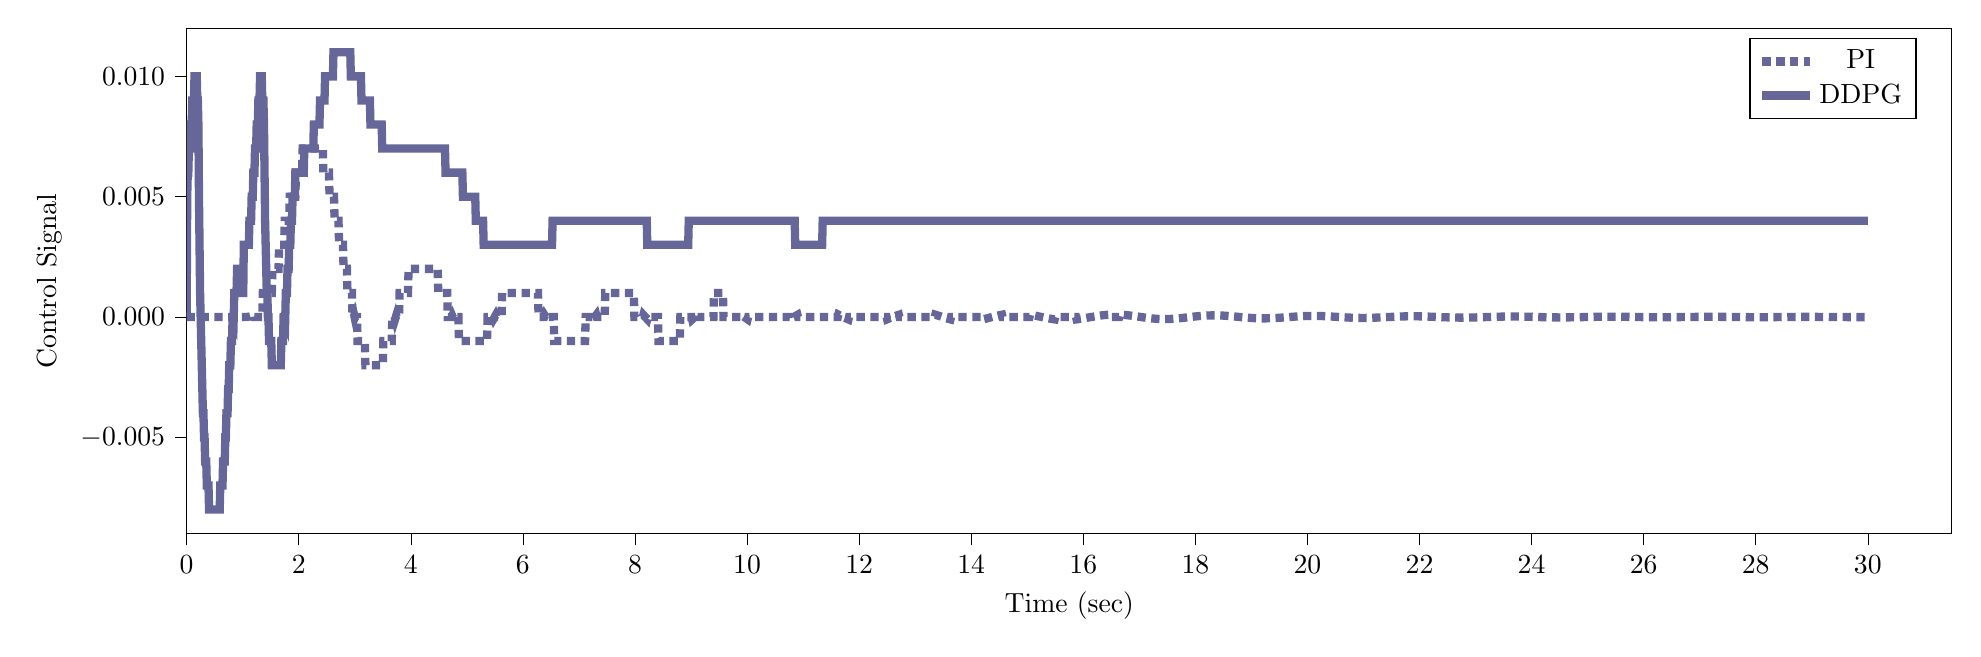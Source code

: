 % This file was created by tikzplotlib v0.9.1.
\begin{tikzpicture}

\definecolor{color0}{rgb}{0.122,0.467,0.706}
\definecolor{color1}{rgb}{1,0.498,0.055}

\pgfplotsset{scaled y ticks=false}

\begin{axis}[
compat=newest,
tick align=outside,
tick pos=left,
x grid style={white!69.02!black},
xmin=0, xmax=31.5,
xtick style={color=black},
y grid style={white!69.02!black},
ymin=-0.009, ymax=0.012,
ytick style={color=black},
yticklabel style={
        /pgf/number format/.cd,
        	fixed,
        	fixed zerofill,
         	precision=3,
        /tikz/.cd
},
width=24cm,
height=8cm,
xlabel=Time (sec),
ylabel=Control Signal
]
\addplot [line width=3pt, blue!20!gray, dotted]
table {%
0 0
0.01 0
0.02 0
0.03 0
0.04 0
0.05 0
0.06 0
0.07 0
0.08 0
0.09 0
0.1 0
0.11 0
0.12 0
0.13 0
0.14 0
0.15 0
0.16 0
0.17 0
0.18 0
0.19 0
0.2 0
0.21 0
0.22 0
0.23 0
0.24 0
0.25 0
0.26 0
0.27 0
0.28 0
0.29 0
0.3 0
0.31 0
0.32 0
0.33 0
0.34 0
0.35 0
0.36 0
0.37 0
0.38 0
0.39 0
0.4 0
0.41 0
0.42 0
0.43 0
0.44 0
0.45 0
0.46 0
0.47 0
0.48 0
0.49 0
0.5 0
0.51 0
0.52 0
0.53 0
0.54 0
0.55 0
0.56 0
0.57 0
0.58 0
0.59 0
0.6 0
0.61 0
0.62 0
0.63 0
0.64 0
0.65 0
0.66 0
0.67 0
0.68 0
0.69 0
0.7 0
0.71 0
0.72 0
0.73 0
0.74 0
0.75 0
0.76 0
0.77 0
0.78 0
0.79 0
0.8 0
0.81 0
0.82 0
0.83 0
0.84 0
0.85 0
0.86 0
0.87 0
0.88 0
0.89 0
0.9 0
0.91 0
0.92 0
0.93 0
0.94 0
0.95 0
0.96 0
0.97 0
0.98 0
0.99 0
1 -4.393e-19
1.01 6.512e-09
1.02 6.882e-08
1.03 2.571e-07
1.04 6.431e-07
1.05 1.298e-06
1.06 2.292e-06
1.07 3.697e-06
1.08 5.584e-06
1.09 8.026e-06
1.1 1.109e-05
1.11 1.486e-05
1.12 1.939e-05
1.13 2.475e-05
1.14 3.103e-05
1.15 3.828e-05
1.16 4.657e-05
1.17 5.597e-05
1.18 6.655e-05
1.19 7.837e-05
1.2 9.149e-05
1.21 0.0
1.22 0.0
1.23 0.0
1.24 0.0
1.25 0.0
1.26 0.0
1.27 0.0
1.28 0.0
1.29 0.0
1.3 0.0
1.31 0.0
1.32 0.0
1.33 0.0
1.34 0.0
1.35 0.0
1.36 0.001
1.37 0.001
1.38 0.001
1.39 0.001
1.4 0.001
1.41 0.001
1.42 0.001
1.43 0.001
1.44 0.001
1.45 0.001
1.46 0.001
1.47 0.001
1.48 0.001
1.49 0.001
1.5 0.001
1.51 0.001
1.52 0.001
1.53 0.002
1.54 0.002
1.55 0.002
1.56 0.002
1.57 0.002
1.58 0.002
1.59 0.002
1.6 0.002
1.61 0.002
1.62 0.002
1.63 0.002
1.64 0.002
1.65 0.003
1.66 0.003
1.67 0.003
1.68 0.003
1.69 0.003
1.7 0.003
1.71 0.003
1.72 0.003
1.73 0.003
1.74 0.003
1.75 0.004
1.76 0.004
1.77 0.004
1.78 0.004
1.79 0.004
1.8 0.004
1.81 0.004
1.82 0.004
1.83 0.004
1.84 0.005
1.85 0.005
1.86 0.005
1.87 0.005
1.88 0.005
1.89 0.005
1.9 0.005
1.91 0.005
1.92 0.005
1.93 0.005
1.94 0.005
1.95 0.006
1.96 0.006
1.97 0.006
1.98 0.006
1.99 0.006
2 0.006
2.01 0.006
2.02 0.006
2.03 0.006
2.04 0.006
2.05 0.006
2.06 0.006
2.07 0.007
2.08 0.007
2.09 0.007
2.1 0.007
2.11 0.007
2.12 0.007
2.13 0.007
2.14 0.007
2.15 0.007
2.16 0.007
2.17 0.007
2.18 0.007
2.19 0.007
2.2 0.007
2.21 0.007
2.22 0.007
2.23 0.007
2.24 0.007
2.25 0.007
2.26 0.007
2.27 0.007
2.28 0.007
2.29 0.007
2.3 0.007
2.31 0.007
2.32 0.007
2.33 0.007
2.34 0.007
2.35 0.007
2.36 0.007
2.37 0.007
2.38 0.007
2.39 0.007
2.4 0.007
2.41 0.007
2.42 0.007
2.43 0.007
2.44 0.006
2.45 0.006
2.46 0.006
2.47 0.006
2.48 0.006
2.49 0.006
2.5 0.006
2.51 0.006
2.52 0.006
2.53 0.006
2.54 0.006
2.55 0.005
2.56 0.005
2.57 0.005
2.58 0.005
2.59 0.005
2.6 0.005
2.61 0.005
2.62 0.005
2.63 0.005
2.64 0.004
2.65 0.004
2.66 0.004
2.67 0.004
2.68 0.004
2.69 0.004
2.7 0.004
2.71 0.004
2.72 0.003
2.73 0.003
2.74 0.003
2.75 0.003
2.76 0.003
2.77 0.003
2.78 0.003
2.79 0.003
2.8 0.002
2.81 0.002
2.82 0.002
2.83 0.002
2.84 0.002
2.85 0.002
2.86 0.002
2.87 0.001
2.88 0.001
2.89 0.001
2.9 0.001
2.91 0.001
2.92 0.001
2.93 0.001
2.94 0.001
2.95 0.001
2.96 0.0
2.97 0.0
2.98 0.0
2.99 5.928e-05
3.0 -4.742e-05
3.01 -0.0
3.02 -0.0
3.03 -0.0
3.04 -0.0
3.05 -0.001
3.06 -0.001
3.07 -0.001
3.08 -0.001
3.09 -0.001
3.1 -0.001
3.11 -0.001
3.12 -0.001
3.13 -0.001
3.14 -0.001
3.15 -0.001
3.16 -0.001
3.17 -0.001
3.18 -0.001
3.19 -0.002
3.2 -0.002
3.21 -0.002
3.22 -0.002
3.23 -0.002
3.24 -0.002
3.25 -0.002
3.26 -0.002
3.27 -0.002
3.28 -0.002
3.29 -0.002
3.3 -0.002
3.31 -0.002
3.32 -0.002
3.33 -0.002
3.34 -0.002
3.35 -0.002
3.36 -0.002
3.37 -0.002
3.38 -0.002
3.39 -0.002
3.4 -0.002
3.41 -0.002
3.42 -0.002
3.43 -0.002
3.44 -0.002
3.45 -0.002
3.46 -0.002
3.47 -0.002
3.48 -0.002
3.49 -0.002
3.5 -0.002
3.51 -0.001
3.52 -0.001
3.53 -0.001
3.54 -0.001
3.55 -0.001
3.56 -0.001
3.57 -0.001
3.58 -0.001
3.59 -0.001
3.6 -0.001
3.61 -0.001
3.62 -0.001
3.63 -0.001
3.64 -0.001
3.65 -0.001
3.66 -0.001
3.67 -0.0
3.68 -0.0
3.69 -0.0
3.7 -0.0
3.71 -0.0
3.72 -9.144e-05
3.73 -1.668e-05
3.74 5.82e-05
3.75 0.0
3.76 0.0
3.77 0.0
3.78 0.0
3.79 0.0
3.8 0.001
3.81 0.001
3.82 0.001
3.83 0.001
3.84 0.001
3.85 0.001
3.86 0.001
3.87 0.001
3.88 0.001
3.89 0.001
3.9 0.001
3.91 0.001
3.92 0.001
3.93 0.001
3.94 0.001
3.95 0.001
3.96 0.002
3.97 0.002
3.98 0.002
3.99 0.002
4.0 0.002
4.01 0.002
4.02 0.002
4.03 0.002
4.04 0.002
4.05 0.002
4.06 0.002
4.07 0.002
4.08 0.002
4.09 0.002
4.1 0.002
4.11 0.002
4.12 0.002
4.13 0.002
4.14 0.002
4.15 0.002
4.16 0.002
4.17 0.002
4.18 0.002
4.19 0.002
4.2 0.002
4.21 0.002
4.22 0.002
4.23 0.002
4.24 0.002
4.25 0.002
4.26 0.002
4.27 0.002
4.28 0.002
4.29 0.002
4.3 0.002
4.31 0.002
4.32 0.002
4.33 0.002
4.34 0.002
4.35 0.002
4.36 0.002
4.37 0.002
4.38 0.002
4.39 0.002
4.4 0.002
4.41 0.002
4.42 0.002
4.43 0.002
4.44 0.002
4.45 0.002
4.46 0.002
4.47 0.002
4.48 0.002
4.49 0.001
4.5 0.001
4.51 0.001
4.52 0.001
4.53 0.001
4.54 0.001
4.55 0.001
4.56 0.001
4.57 0.001
4.58 0.001
4.59 0.001
4.6 0.001
4.61 0.001
4.62 0.001
4.63 0.001
4.64 0.001
4.65 0.001
4.66 0.0
4.67 0.0
4.68 0.0
4.69 0.0
4.7 0.0
4.71 0.0
4.72 0.0
4.73 0.0
4.74 5.021e-05
4.75 -3.149e-06
4.76 -5.569e-05
4.77 -0.0
4.78 -0.0
4.79 -0.0
4.8 -0.0
4.81 -0.0
4.82 -0.0
4.83 -0.0
4.84 -0.0
4.85 -0.0
4.86 -0.001
4.87 -0.001
4.88 -0.001
4.89 -0.001
4.9 -0.001
4.91 -0.001
4.92 -0.001
4.93 -0.001
4.94 -0.001
4.95 -0.001
4.96 -0.001
4.97 -0.001
4.98 -0.001
4.99 -0.001
5.0 -0.001
5.01 -0.001
5.02 -0.001
5.03 -0.001
5.04 -0.001
5.05 -0.001
5.06 -0.001
5.07 -0.001
5.08 -0.001
5.09 -0.001
5.1 -0.001
5.11 -0.001
5.12 -0.001
5.13 -0.001
5.14 -0.001
5.15 -0.001
5.16 -0.001
5.17 -0.001
5.18 -0.001
5.19 -0.001
5.2 -0.001
5.21 -0.001
5.22 -0.001
5.23 -0.001
5.24 -0.001
5.25 -0.001
5.26 -0.001
5.27 -0.001
5.28 -0.001
5.29 -0.001
5.3 -0.001
5.31 -0.001
5.32 -0.001
5.33 -0.001
5.34 -0.001
5.35 -0.001
5.36 -0.001
5.37 -0.0
5.38 -0.0
5.39 -0.0
5.4 -0.0
5.41 -0.0
5.42 -0.0
5.43 -0.0
5.44 -0.0
5.45 -0.0
5.46 -0.0
5.47 -0.0
5.48 -6.276e-05
5.49 -2.182e-05
5.5 1.92e-05
5.51 6.023e-05
5.52 0.0
5.53 0.0
5.54 0.0
5.55 0.0
5.56 0.0
5.57 0.0
5.58 0.0
5.59 0.0
5.6 0.0
5.61 0.0
5.62 0.0
5.63 0.001
5.64 0.001
5.65 0.001
5.66 0.001
5.67 0.001
5.68 0.001
5.69 0.001
5.7 0.001
5.71 0.001
5.72 0.001
5.73 0.001
5.74 0.001
5.75 0.001
5.76 0.001
5.77 0.001
5.78 0.001
5.79 0.001
5.8 0.001
5.81 0.001
5.82 0.001
5.83 0.001
5.84 0.001
5.85 0.001
5.86 0.001
5.87 0.001
5.88 0.001
5.89 0.001
5.9 0.001
5.91 0.001
5.92 0.001
5.93 0.001
5.94 0.001
5.95 0.001
5.96 0.001
5.97 0.001
5.98 0.001
5.99 0.001
6.0 0.001
6.01 0.001
6.02 0.001
6.03 0.001
6.04 0.001
6.05 0.001
6.06 0.001
6.07 0.001
6.08 0.001
6.09 0.001
6.1 0.001
6.11 0.001
6.12 0.001
6.13 0.001
6.14 0.001
6.15 0.001
6.16 0.001
6.17 0.001
6.18 0.001
6.19 0.001
6.2 0.001
6.21 0.001
6.22 0.001
6.23 0.001
6.24 0.001
6.25 0.001
6.26 0.001
6.27 0.001
6.28 0.0
6.29 0.0
6.3 0.0
6.31 0.0
6.32 0.0
6.33 0.0
6.34 0.0
6.35 0.0
6.36 0.0
6.37 0.0
6.38 0.0
6.39 6.609e-05
6.4 2.913e-05
6.41 -7.693e-06
6.42 -4.433e-05
6.43 -8.074e-05
6.44 -0.0
6.45 -0.0
6.46 -0.0
6.47 -0.0
6.48 -0.0
6.49 -0.0
6.5 -0.0
6.51 -0.0
6.52 -0.0
6.53 -0.0
6.54 -0.0
6.55 -0.0
6.56 -0.001
6.57 -0.001
6.58 -0.001
6.59 -0.001
6.6 -0.001
6.61 -0.001
6.62 -0.001
6.63 -0.001
6.64 -0.001
6.65 -0.001
6.66 -0.001
6.67 -0.001
6.68 -0.001
6.69 -0.001
6.7 -0.001
6.71 -0.001
6.72 -0.001
6.73 -0.001
6.74 -0.001
6.75 -0.001
6.76 -0.001
6.77 -0.001
6.78 -0.001
6.79 -0.001
6.8 -0.001
6.81 -0.001
6.82 -0.001
6.83 -0.001
6.84 -0.001
6.85 -0.001
6.86 -0.001
6.87 -0.001
6.88 -0.001
6.89 -0.001
6.9 -0.001
6.91 -0.001
6.92 -0.001
6.93 -0.001
6.94 -0.001
6.95 -0.001
6.96 -0.001
6.97 -0.001
6.98 -0.001
6.99 -0.001
7.0 -0.001
7.01 -0.001
7.02 -0.001
7.03 -0.001
7.04 -0.001
7.05 -0.001
7.06 -0.001
7.07 -0.001
7.08 -0.001
7.09 -0.001
7.1 -0.001
7.11 -0.001
7.12 -0.0
7.13 -0.0
7.14 -0.0
7.15 -0.0
7.16 -0.0
7.17 -0.0
7.18 -0.0
7.19 -0.0
7.2 -0.0
7.21 -0.0
7.22 -0.0
7.23 -0.0
7.24 -0.0
7.25 -9.858e-05
7.26 -6.763e-05
7.27 -3.67e-05
7.28 -5.82e-06
7.29 2.496e-05
7.3 5.561e-05
7.31 8.609e-05
7.32 0.0
7.33 0.0
7.34 0.0
7.35 0.0
7.36 0.0
7.37 0.0
7.38 0.0
7.39 0.0
7.4 0.0
7.41 0.0
7.42 0.0
7.43 0.0
7.44 0.0
7.45 0.0
7.46 0.0
7.47 0.001
7.48 0.001
7.49 0.001
7.5 0.001
7.51 0.001
7.52 0.001
7.53 0.001
7.54 0.001
7.55 0.001
7.56 0.001
7.57 0.001
7.58 0.001
7.59 0.001
7.6 0.001
7.61 0.001
7.62 0.001
7.63 0.001
7.64 0.001
7.65 0.001
7.66 0.001
7.67 0.001
7.68 0.001
7.69 0.001
7.7 0.001
7.71 0.001
7.72 0.001
7.73 0.001
7.74 0.001
7.75 0.001
7.76 0.001
7.77 0.001
7.78 0.001
7.79 0.001
7.8 0.001
7.81 0.001
7.82 0.001
7.83 0.001
7.84 0.001
7.85 0.001
7.86 0.001
7.87 0.001
7.88 0.001
7.89 0.001
7.9 0.001
7.91 0.001
7.92 0.001
7.93 0.001
7.94 0.001
7.95 0.001
7.96 0.001
7.97 0.001
7.98 0.001
7.99 0.0
8.0 0.0
8.01 0.0
8.02 0.0
8.03 0.0
8.04 0.0
8.05 0.0
8.06 0.0
8.07 0.0
8.08 0.0
8.09 0.0
8.1 0.0
8.11 0.0
8.12 0.0
8.13 0.0
8.14 0.0
8.15 8.714e-05
8.16 6.144e-05
8.17 3.579e-05
8.18 1.023e-05
8.19 -1.522e-05
8.2 -4.051e-05
8.21 -6.563e-05
8.22 -9.054e-05
8.23 -0.0
8.24 -0.0
8.25 -0.0
8.26 -0.0
8.27 -0.0
8.28 -0.0
8.29 -0.0
8.3 -0.0
8.31 -0.0
8.32 -0.0
8.33 -0.0
8.34 -0.0
8.35 -0.0
8.36 -0.0
8.37 -0.0
8.38 -0.0
8.39 -0.0
8.4 -0.0
8.41 -0.0
8.42 -0.001
8.43 -0.001
8.44 -0.001
8.45 -0.001
8.46 -0.001
8.47 -0.001
8.48 -0.001
8.49 -0.001
8.5 -0.001
8.51 -0.001
8.52 -0.001
8.53 -0.001
8.54 -0.001
8.55 -0.001
8.56 -0.001
8.57 -0.001
8.58 -0.001
8.59 -0.001
8.6 -0.001
8.61 -0.001
8.62 -0.001
8.63 -0.001
8.64 -0.001
8.65 -0.001
8.66 -0.001
8.67 -0.001
8.68 -0.001
8.69 -0.001
8.7 -0.001
8.71 -0.001
8.72 -0.001
8.73 -0.001
8.74 -0.001
8.75 -0.001
8.76 -0.001
8.77 -0.001
8.78 -0.001
8.79 -0.001
8.8 -0.001
8.81 -0.0
8.82 -0.0
8.83 -0.0
8.84 -0.0
8.85 -0.0
8.86 -0.0
8.87 -0.0
8.88 -0.0
8.89 -0.0
8.9 -0.0
8.91 -0.0
8.92 -0.0
8.93 -0.0
8.94 -0.0
8.95 -0.0
8.96 -0.0
8.97 -0.0
8.98 -0.0
8.99 -0.0
9.0 -0.0
9.01 -0.0
9.02 -9.872e-05
9.03 -7.799e-05
9.04 -5.726e-05
9.05 -3.655e-05
9.06 -1.589e-05
9.07 4.693e-06
9.08 2.517e-05
9.09 4.552e-05
9.1 6.572e-05
9.11 8.574e-05
9.12 0.0
9.13 0.0
9.14 0.0
9.15 0.0
9.16 0.0
9.17 0.0
9.18 0.0
9.19 0.0
9.2 0.0
9.21 0.0
9.22 0.0
9.23 0.0
9.24 0.0
9.25 0.0
9.26 0.0
9.27 0.0
9.28 0.0
9.29 0.0
9.3 0.0
9.31 0.0
9.32 0.0
9.33 0.0
9.34 0.0
9.35 0.0
9.36 0.0
9.37 0.0
9.38 0.0
9.39 0.0
9.4 0.0
9.41 0.001
9.42 0.001
9.43 0.001
9.44 0.001
9.45 0.001
9.46 0.001
9.47 0.001
9.48 0.001
9.49 0.001
9.5 0.001
9.51 0.001
9.52 0.001
9.53 0.001
9.54 0.001
9.55 0.001
9.56 0.001
9.57 0.001
9.58 0.0
9.59 0.0
9.6 0.0
9.61 0.0
9.62 0.0
9.63 0.0
9.64 0.0
9.65 0.0
9.66 0.0
9.67 0.0
9.68 0.0
9.69 0.0
9.7 0.0
9.71 0.0
9.72 0.0
9.73 0.0
9.74 0.0
9.75 0.0
9.76 0.0
9.77 0.0
9.78 0.0
9.79 0.0
9.8 0.0
9.81 0.0
9.82 0.0
9.83 0.0
9.84 0.0
9.85 0.0
9.86 0.0
9.87 0.0
9.88 0.0
9.89 0.0
9.9 8.681e-05
9.91 6.995e-05
9.92 5.309e-05
9.93 3.624e-05
9.94 1.942e-05
9.95 2.652e-06
9.96 -1.404e-05
9.97 -3.064e-05
9.98 -4.712e-05
9.99 -6.346e-05
10.0 -7.965e-05
10.01 -9.566e-05
10.02 -0.0
10.03 -0.0
10.04 -0.0
10.05 -0.0
10.06 -0.0
10.07 -0.0
10.08 -0.0
10.09 -0.0
10.1 -0.0
10.11 -0.0
10.12 -0.0
10.13 -0.0
10.14 -0.0
10.15 -0.0
10.16 -0.0
10.17 -0.0
10.18 -0.0
10.19 -0.0
10.2 -0.0
10.21 -0.0
10.22 -0.0
10.23 -0.0
10.24 -0.0
10.25 -0.0
10.26 -0.0
10.27 -0.0
10.28 -0.0
10.29 -0.0
10.3 -0.0
10.31 -0.0
10.32 -0.0
10.33 -0.0
10.34 -0.0
10.35 -0.0
10.36 -0.0
10.37 -0.0
10.38 -0.0
10.39 -0.0
10.4 -0.0
10.41 -0.0
10.42 -0.0
10.43 -0.0
10.44 -0.0
10.45 -0.0
10.46 -0.0
10.47 -0.0
10.48 -0.0
10.49 -0.0
10.5 -0.0
10.51 -0.0
10.52 -0.0
10.53 -0.0
10.54 -0.0
10.55 -0.0
10.56 -0.0
10.57 -0.0
10.58 -0.0
10.59 -0.0
10.6 -0.0
10.61 -0.0
10.62 -0.0
10.63 -0.0
10.64 -0.0
10.65 -0.0
10.66 -0.0
10.67 -0.0
10.68 -0.0
10.69 -0.0
10.7 -0.0
10.71 -0.0
10.72 -0.0
10.73 -0.0
10.74 -0.0
10.75 -0.0
10.76 -0.0
10.77 -8.775e-05
10.78 -7.403e-05
10.79 -6.027e-05
10.8 -4.65e-05
10.81 -3.273e-05
10.82 -1.898e-05
10.83 -5.27e-06
10.84 8.389e-06
10.85 2.198e-05
10.86 3.547e-05
10.87 4.887e-05
10.88 6.214e-05
10.89 7.527e-05
10.9 8.825e-05
10.91 0.0
10.92 0.0
10.93 0.0
10.94 0.0
10.95 0.0
10.96 0.0
10.97 0.0
10.98 0.0
10.99 0.0
11.0 0.0
11.01 0.0
11.02 0.0
11.03 0.0
11.04 0.0
11.05 0.0
11.06 0.0
11.07 0.0
11.08 0.0
11.09 0.0
11.1 0.0
11.11 0.0
11.12 0.0
11.13 0.0
11.14 0.0
11.15 0.0
11.16 0.0
11.17 0.0
11.18 0.0
11.19 0.0
11.2 0.0
11.21 0.0
11.22 0.0
11.23 0.0
11.24 0.0
11.25 0.0
11.26 0.0
11.27 0.0
11.28 0.0
11.29 0.0
11.3 0.0
11.31 0.0
11.32 0.0
11.33 0.0
11.34 0.0
11.35 0.0
11.36 0.0
11.37 0.0
11.38 0.0
11.39 0.0
11.4 0.0
11.41 0.0
11.42 0.0
11.43 0.0
11.44 0.0
11.45 0.0
11.46 0.0
11.47 0.0
11.48 0.0
11.49 0.0
11.5 0.0
11.51 0.0
11.52 0.0
11.53 0.0
11.54 0.0
11.55 0.0
11.56 0.0
11.57 0.0
11.58 0.0
11.59 0.0
11.6 0.0
11.61 0.0
11.62 0.0
11.63 9.914e-05
11.64 8.801e-05
11.65 7.683e-05
11.66 6.559e-05
11.67 5.433e-05
11.68 4.305e-05
11.69 3.176e-05
11.7 2.048e-05
11.71 9.231e-06
11.72 -1.981e-06
11.73 -1.314e-05
11.74 -2.423e-05
11.75 -3.524e-05
11.76 -4.616e-05
11.77 -5.697e-05
11.78 -6.766e-05
11.79 -7.822e-05
11.8 -8.863e-05
11.81 -9.888e-05
11.82 -0.0
11.83 -0.0
11.84 -0.0
11.85 -0.0
11.86 -0.0
11.87 -0.0
11.88 -0.0
11.89 -0.0
11.9 -0.0
11.91 -0.0
11.92 -0.0
11.93 -0.0
11.94 -0.0
11.95 -0.0
11.96 -0.0
11.97 -0.0
11.98 -0.0
11.99 -0.0
12.0 -0.0
12.01 -0.0
12.02 -0.0
12.03 -0.0
12.04 -0.0
12.05 -0.0
12.06 -0.0
12.07 -0.0
12.08 -0.0
12.09 -0.0
12.1 -0.0
12.11 -0.0
12.12 -0.0
12.13 -0.0
12.14 -0.0
12.15 -0.0
12.16 -0.0
12.17 -0.0
12.18 -0.0
12.19 -0.0
12.2 -0.0
12.21 -0.0
12.22 -0.0
12.23 -0.0
12.24 -0.0
12.25 -0.0
12.26 -0.0
12.27 -0.0
12.28 -0.0
12.29 -0.0
12.3 -0.0
12.31 -0.0
12.32 -0.0
12.33 -0.0
12.34 -0.0
12.35 -0.0
12.36 -0.0
12.37 -0.0
12.38 -0.0
12.39 -0.0
12.4 -0.0
12.41 -0.0
12.42 -0.0
12.43 -0.0
12.44 -0.0
12.45 -0.0
12.46 -0.0
12.47 -0.0
12.48 -0.0
12.49 -0.0
12.5 -9.464e-05
12.51 -8.563e-05
12.52 -7.655e-05
12.53 -6.742e-05
12.54 -5.824e-05
12.55 -4.904e-05
12.56 -3.981e-05
12.57 -3.057e-05
12.58 -2.134e-05
12.59 -1.212e-05
12.6 -2.932e-06
12.61 6.221e-06
12.62 1.532e-05
12.63 2.437e-05
12.64 3.334e-05
12.65 4.223e-05
12.66 5.102e-05
12.67 5.971e-05
12.68 6.828e-05
12.69 7.673e-05
12.7 8.505e-05
12.71 9.322e-05
12.72 0.0
12.73 0.0
12.74 0.0
12.75 0.0
12.76 0.0
12.77 0.0
12.78 0.0
12.79 0.0
12.8 0.0
12.81 0.0
12.82 0.0
12.83 0.0
12.84 0.0
12.85 0.0
12.86 0.0
12.87 0.0
12.88 0.0
12.89 0.0
12.9 0.0
12.91 0.0
12.92 0.0
12.93 0.0
12.94 0.0
12.95 0.0
12.96 0.0
12.97 0.0
12.98 0.0
12.99 0.0
13.0 0.0
13.01 0.0
13.02 0.0
13.03 0.0
13.04 0.0
13.05 0.0
13.06 0.0
13.07 0.0
13.08 0.0
13.09 0.0
13.1 0.0
13.11 0.0
13.12 0.0
13.13 0.0
13.14 0.0
13.15 0.0
13.16 0.0
13.17 0.0
13.18 0.0
13.19 0.0
13.2 0.0
13.21 0.0
13.22 0.0
13.23 0.0
13.24 0.0
13.25 0.0
13.26 0.0
13.27 0.0
13.28 0.0
13.29 0.0
13.3 0.0
13.31 0.0
13.32 0.0
13.33 0.0
13.34 0.0
13.35 0.0
13.36 9.539e-05
13.37 8.821e-05
13.38 8.095e-05
13.39 7.362e-05
13.4 6.622e-05
13.41 5.878e-05
13.42 5.13e-05
13.43 4.379e-05
13.44 3.626e-05
13.45 2.872e-05
13.46 2.117e-05
13.47 1.363e-05
13.48 6.113e-06
13.49 -1.38e-06
13.5 -8.837e-06
13.51 -1.625e-05
13.52 -2.361e-05
13.53 -3.09e-05
13.54 -3.812e-05
13.55 -4.526e-05
13.56 -5.231e-05
13.57 -5.927e-05
13.58 -6.611e-05
13.59 -7.284e-05
13.6 -7.945e-05
13.61 -8.593e-05
13.62 -9.227e-05
13.63 -9.846e-05
13.64 -0.0
13.65 -0.0
13.66 -0.0
13.67 -0.0
13.68 -0.0
13.69 -0.0
13.7 -0.0
13.71 -0.0
13.72 -0.0
13.73 -0.0
13.74 -0.0
13.75 -0.0
13.76 -0.0
13.77 -0.0
13.78 -0.0
13.79 -0.0
13.8 -0.0
13.81 -0.0
13.82 -0.0
13.83 -0.0
13.84 -0.0
13.85 -0.0
13.86 -0.0
13.87 -0.0
13.88 -0.0
13.89 -0.0
13.9 -0.0
13.91 -0.0
13.92 -0.0
13.93 -0.0
13.94 -0.0
13.95 -0.0
13.96 -0.0
13.97 -0.0
13.98 -0.0
13.99 -0.0
14.0 -0.0
14.01 -0.0
14.02 -0.0
14.03 -0.0
14.04 -0.0
14.05 -0.0
14.06 -0.0
14.07 -0.0
14.08 -0.0
14.09 -0.0
14.1 -0.0
14.11 -0.0
14.12 -0.0
14.13 -0.0
14.14 -0.0
14.15 -0.0
14.16 -0.0
14.17 -0.0
14.18 -0.0
14.19 -0.0
14.2 -0.0
14.21 -9.759e-05
14.22 -9.201e-05
14.23 -8.633e-05
14.24 -8.058e-05
14.25 -7.474e-05
14.26 -6.885e-05
14.27 -6.289e-05
14.28 -5.687e-05
14.29 -5.082e-05
14.3 -4.472e-05
14.31 -3.86e-05
14.32 -3.246e-05
14.33 -2.631e-05
14.34 -2.015e-05
14.35 -1.399e-05
14.36 -7.843e-06
14.37 -1.714e-06
14.38 4.388e-06
14.39 1.046e-05
14.4 1.649e-05
14.41 2.246e-05
14.42 2.839e-05
14.43 3.425e-05
14.44 4.004e-05
14.45 4.575e-05
14.46 5.138e-05
14.47 5.692e-05
14.48 6.236e-05
14.49 6.77e-05
14.5 7.293e-05
14.51 7.804e-05
14.52 8.303e-05
14.53 8.789e-05
14.54 9.262e-05
14.55 9.721e-05
14.56 0.0
14.57 0.0
14.58 0.0
14.59 0.0
14.6 0.0
14.61 0.0
14.62 0.0
14.63 0.0
14.64 0.0
14.65 0.0
14.66 0.0
14.67 0.0
14.68 0.0
14.69 0.0
14.7 0.0
14.71 0.0
14.72 0.0
14.73 0.0
14.74 0.0
14.75 0.0
14.76 0.0
14.77 0.0
14.78 0.0
14.79 0.0
14.8 0.0
14.81 0.0
14.82 0.0
14.83 0.0
14.84 0.0
14.85 0.0
14.86 0.0
14.87 0.0
14.88 0.0
14.89 0.0
14.9 0.0
14.91 0.0
14.92 0.0
14.93 0.0
14.94 0.0
14.95 0.0
14.96 0.0
14.97 0.0
14.98 0.0
14.99 0.0
15.0 0.0
15.01 0.0
15.02 0.0
15.03 0.0
15.04 0.0
15.05 9.891e-05
15.06 9.475e-05
15.07 9.05e-05
15.08 8.615e-05
15.09 8.171e-05
15.1 7.719e-05
15.11 7.259e-05
15.12 6.792e-05
15.13 6.319e-05
15.14 5.84e-05
15.15 5.355e-05
15.16 4.866e-05
15.17 4.374e-05
15.18 3.878e-05
15.19 3.379e-05
15.2 2.878e-05
15.21 2.376e-05
15.22 1.874e-05
15.23 1.371e-05
15.24 8.686e-06
15.25 3.675e-06
15.26 -1.316e-06
15.27 -6.284e-06
15.28 -1.122e-05
15.29 -1.612e-05
15.3 -2.098e-05
15.31 -2.578e-05
15.32 -3.054e-05
15.33 -3.523e-05
15.34 -3.986e-05
15.35 -4.441e-05
15.36 -4.889e-05
15.37 -5.329e-05
15.38 -5.76e-05
15.39 -6.181e-05
15.4 -6.593e-05
15.41 -6.995e-05
15.42 -7.386e-05
15.43 -7.766e-05
15.44 -8.134e-05
15.45 -8.491e-05
15.46 -8.835e-05
15.47 -9.166e-05
15.48 -9.484e-05
15.49 -9.789e-05
15.5 -0.0
15.51 -0.0
15.52 -0.0
15.53 -0.0
15.54 -0.0
15.55 -0.0
15.56 -0.0
15.57 -0.0
15.58 -0.0
15.59 -0.0
15.6 -0.0
15.61 -0.0
15.62 -0.0
15.63 -0.0
15.64 -0.0
15.65 -0.0
15.66 -0.0
15.67 -0.0
15.68 -0.0
15.69 -0.0
15.7 -0.0
15.71 -0.0
15.72 -0.0
15.73 -0.0
15.74 -0.0
15.75 -0.0
15.76 -0.0
15.77 -0.0
15.78 -0.0
15.79 -0.0
15.8 -0.0
15.81 -0.0
15.82 -0.0
15.83 -0.0
15.84 -0.0
15.85 -0.0
15.86 -0.0
15.87 -0.0
15.88 -9.759e-05
15.89 -9.473e-05
15.9 -9.176e-05
15.91 -8.869e-05
15.92 -8.552e-05
15.93 -8.226e-05
15.94 -7.891e-05
15.95 -7.547e-05
15.96 -7.196e-05
15.97 -6.837e-05
15.98 -6.471e-05
15.99 -6.098e-05
16.0 -5.72e-05
16.01 -5.336e-05
16.02 -4.947e-05
16.03 -4.553e-05
16.04 -4.156e-05
16.05 -3.755e-05
16.06 -3.351e-05
16.07 -2.945e-05
16.08 -2.537e-05
16.09 -2.128e-05
16.1 -1.718e-05
16.11 -1.307e-05
16.12 -8.973e-06
16.13 -4.878e-06
16.14 -7.967e-07
16.15 3.267e-06
16.16 7.309e-06
16.17 1.132e-05
16.18 1.53e-05
16.19 1.925e-05
16.2 2.315e-05
16.21 2.7e-05
16.22 3.08e-05
16.23 3.455e-05
16.24 3.823e-05
16.25 4.185e-05
16.26 4.54e-05
16.27 4.888e-05
16.28 5.228e-05
16.29 5.56e-05
16.3 5.883e-05
16.31 6.197e-05
16.32 6.502e-05
16.33 6.797e-05
16.34 7.083e-05
16.35 7.358e-05
16.36 7.623e-05
16.37 7.876e-05
16.38 8.119e-05
16.39 8.35e-05
16.4 8.57e-05
16.41 8.778e-05
16.42 8.974e-05
16.43 9.157e-05
16.44 9.328e-05
16.45 9.487e-05
16.46 9.633e-05
16.47 9.766e-05
16.48 9.886e-05
16.49 9.993e-05
16.5 0.0
16.51 0.0
16.52 0.0
16.53 0.0
16.54 0.0
16.55 0.0
16.56 0.0
16.57 0.0
16.58 0.0
16.59 0.0
16.6 0.0
16.61 0.0
16.62 0.0
16.63 0.0
16.64 0.0
16.65 9.922e-05
16.66 9.81e-05
16.67 9.685e-05
16.68 9.549e-05
16.69 9.402e-05
16.7 9.243e-05
16.71 9.073e-05
16.72 8.893e-05
16.73 8.702e-05
16.74 8.501e-05
16.75 8.29e-05
16.76 8.07e-05
16.77 7.841e-05
16.78 7.603e-05
16.79 7.356e-05
16.8 7.101e-05
16.81 6.838e-05
16.82 6.568e-05
16.83 6.291e-05
16.84 6.007e-05
16.85 5.717e-05
16.86 5.421e-05
16.87 5.119e-05
16.88 4.813e-05
16.89 4.501e-05
16.9 4.186e-05
16.91 3.866e-05
16.92 3.543e-05
16.93 3.218e-05
16.94 2.889e-05
16.95 2.559e-05
16.96 2.227e-05
16.97 1.893e-05
16.98 1.559e-05
16.99 1.224e-05
17.0 8.889e-06
17.01 5.545e-06
17.02 2.21e-06
17.03 -1.114e-06
17.04 -4.42e-06
17.05 -7.706e-06
17.06 -1.097e-05
17.07 -1.42e-05
17.08 -1.74e-05
17.09 -2.056e-05
17.1 -2.368e-05
17.11 -2.676e-05
17.12 -2.979e-05
17.13 -3.277e-05
17.14 -3.569e-05
17.15 -3.856e-05
17.16 -4.136e-05
17.17 -4.41e-05
17.18 -4.677e-05
17.19 -4.937e-05
17.2 -5.189e-05
17.21 -5.434e-05
17.22 -5.67e-05
17.23 -5.899e-05
17.24 -6.119e-05
17.25 -6.33e-05
17.26 -6.532e-05
17.27 -6.725e-05
17.28 -6.909e-05
17.29 -7.083e-05
17.3 -7.247e-05
17.31 -7.402e-05
17.32 -7.546e-05
17.33 -7.68e-05
17.34 -7.804e-05
17.35 -7.917e-05
17.36 -8.02e-05
17.37 -8.113e-05
17.38 -8.194e-05
17.39 -8.265e-05
17.4 -8.325e-05
17.41 -8.375e-05
17.42 -8.413e-05
17.43 -8.441e-05
17.44 -8.458e-05
17.45 -8.464e-05
17.46 -8.459e-05
17.47 -8.444e-05
17.48 -8.418e-05
17.49 -8.382e-05
17.5 -8.335e-05
17.51 -8.278e-05
17.52 -8.211e-05
17.53 -8.134e-05
17.54 -8.047e-05
17.55 -7.95e-05
17.56 -7.843e-05
17.57 -7.727e-05
17.58 -7.602e-05
17.59 -7.468e-05
17.6 -7.324e-05
17.61 -7.173e-05
17.62 -7.013e-05
17.63 -6.845e-05
17.64 -6.669e-05
17.65 -6.485e-05
17.66 -6.294e-05
17.67 -6.096e-05
17.68 -5.891e-05
17.69 -5.68e-05
17.7 -5.462e-05
17.71 -5.239e-05
17.72 -5.01e-05
17.73 -4.775e-05
17.74 -4.536e-05
17.75 -4.292e-05
17.76 -4.044e-05
17.77 -3.792e-05
17.78 -3.536e-05
17.79 -3.277e-05
17.8 -3.015e-05
17.81 -2.75e-05
17.82 -2.483e-05
17.83 -2.214e-05
17.84 -1.944e-05
17.85 -1.673e-05
17.86 -1.4e-05
17.87 -1.127e-05
17.88 -8.54e-06
17.89 -5.811e-06
17.9 -3.086e-06
17.91 -3.708e-07
17.92 2.333e-06
17.93 5.021e-06
17.94 7.69e-06
17.95 1.034e-05
17.96 1.296e-05
17.97 1.555e-05
17.98 1.812e-05
17.99 2.064e-05
18 2.313e-05
18.01 2.558e-05
18.02 2.799e-05
18.03 3.035e-05
18.04 3.266e-05
18.05 3.491e-05
18.06 3.712e-05
18.07 3.926e-05
18.08 4.135e-05
18.09 4.338e-05
18.1 4.534e-05
18.11 4.723e-05
18.12 4.906e-05
18.13 5.081e-05
18.14 5.25e-05
18.15 5.411e-05
18.16 5.564e-05
18.17 5.71e-05
18.18 5.847e-05
18.19 5.977e-05
18.2 6.099e-05
18.21 6.212e-05
18.22 6.317e-05
18.23 6.413e-05
18.24 6.501e-05
18.25 6.581e-05
18.26 6.651e-05
18.27 6.713e-05
18.28 6.766e-05
18.29 6.811e-05
18.3 6.846e-05
18.31 6.873e-05
18.32 6.891e-05
18.33 6.9e-05
18.34 6.901e-05
18.35 6.892e-05
18.36 6.875e-05
18.37 6.85e-05
18.38 6.815e-05
18.39 6.773e-05
18.4 6.722e-05
18.41 6.663e-05
18.42 6.595e-05
18.43 6.52e-05
18.44 6.437e-05
18.45 6.346e-05
18.46 6.247e-05
18.47 6.141e-05
18.48 6.028e-05
18.49 5.908e-05
18.5 5.78e-05
18.51 5.646e-05
18.52 5.506e-05
18.53 5.359e-05
18.54 5.206e-05
18.55 5.047e-05
18.56 4.883e-05
18.57 4.713e-05
18.58 4.538e-05
18.59 4.358e-05
18.6 4.173e-05
18.61 3.984e-05
18.62 3.791e-05
18.63 3.594e-05
18.64 3.393e-05
18.65 3.189e-05
18.66 2.982e-05
18.67 2.772e-05
18.68 2.559e-05
18.69 2.345e-05
18.7 2.128e-05
18.71 1.909e-05
18.72 1.69e-05
18.73 1.469e-05
18.74 1.247e-05
18.75 1.024e-05
18.76 8.018e-06
18.77 5.792e-06
18.78 3.569e-06
18.79 1.351e-06
18.8 -8.576e-07
18.81 -3.055e-06
18.82 -5.239e-06
18.83 -7.406e-06
18.84 -9.553e-06
18.85 -1.168e-05
18.86 -1.378e-05
18.87 -1.585e-05
18.88 -1.79e-05
18.89 -1.991e-05
18.9 -2.189e-05
18.91 -2.383e-05
18.92 -2.573e-05
18.93 -2.759e-05
18.94 -2.941e-05
18.95 -3.118e-05
18.96 -3.29e-05
18.97 -3.458e-05
18.98 -3.62e-05
18.99 -3.777e-05
19.0 -3.929e-05
19.01 -4.075e-05
19.02 -4.215e-05
19.03 -4.349e-05
19.04 -4.477e-05
19.05 -4.598e-05
19.06 -4.714e-05
19.07 -4.822e-05
19.08 -4.925e-05
19.09 -5.02e-05
19.1 -5.109e-05
19.11 -5.191e-05
19.12 -5.266e-05
19.13 -5.334e-05
19.14 -5.395e-05
19.15 -5.448e-05
19.16 -5.495e-05
19.17 -5.535e-05
19.18 -5.567e-05
19.19 -5.592e-05
19.2 -5.61e-05
19.21 -5.621e-05
19.22 -5.625e-05
19.23 -5.621e-05
19.24 -5.611e-05
19.25 -5.593e-05
19.26 -5.569e-05
19.27 -5.537e-05
19.28 -5.499e-05
19.29 -5.454e-05
19.3 -5.402e-05
19.31 -5.344e-05
19.32 -5.279e-05
19.33 -5.208e-05
19.34 -5.13e-05
19.35 -5.047e-05
19.36 -4.957e-05
19.37 -4.862e-05
19.38 -4.761e-05
19.39 -4.654e-05
19.4 -4.542e-05
19.41 -4.425e-05
19.42 -4.302e-05
19.43 -4.175e-05
19.44 -4.043e-05
19.45 -3.907e-05
19.46 -3.766e-05
19.47 -3.621e-05
19.48 -3.473e-05
19.49 -3.32e-05
19.5 -3.164e-05
19.51 -3.005e-05
19.52 -2.843e-05
19.53 -2.678e-05
19.54 -2.51e-05
19.55 -2.34e-05
19.56 -2.168e-05
19.57 -1.994e-05
19.58 -1.818e-05
19.59 -1.641e-05
19.6 -1.462e-05
19.61 -1.282e-05
19.62 -1.102e-05
19.63 -9.209e-06
19.64 -7.395e-06
19.65 -5.581e-06
19.66 -3.768e-06
19.67 -1.959e-06
19.68 -1.556e-07
19.69 1.64e-06
19.7 3.425e-06
19.71 5.197e-06
19.72 6.954e-06
19.73 8.695e-06
19.74 1.042e-05
19.75 1.212e-05
19.76 1.379e-05
19.77 1.545e-05
19.78 1.707e-05
19.79 1.867e-05
19.8 2.023e-05
19.81 2.176e-05
19.82 2.326e-05
19.83 2.472e-05
19.84 2.615e-05
19.85 2.753e-05
19.86 2.887e-05
19.87 3.017e-05
19.88 3.143e-05
19.89 3.264e-05
19.9 3.38e-05
19.91 3.492e-05
19.92 3.598e-05
19.93 3.7e-05
19.94 3.796e-05
19.95 3.887e-05
19.96 3.973e-05
19.97 4.054e-05
19.98 4.129e-05
19.99 4.198e-05
20.0 4.262e-05
20.01 4.32e-05
20.02 4.372e-05
20.03 4.419e-05
20.04 4.459e-05
20.05 4.494e-05
20.06 4.524e-05
20.07 4.547e-05
20.08 4.564e-05
20.09 4.576e-05
20.1 4.582e-05
20.11 4.581e-05
20.12 4.576e-05
20.13 4.564e-05
20.14 4.547e-05
20.15 4.524e-05
20.16 4.495e-05
20.17 4.461e-05
20.18 4.421e-05
20.19 4.376e-05
20.2 4.326e-05
20.21 4.271e-05
20.22 4.21e-05
20.23 4.144e-05
20.24 4.073e-05
20.25 3.998e-05
20.26 3.918e-05
20.27 3.833e-05
20.28 3.744e-05
20.29 3.65e-05
20.3 3.553e-05
20.31 3.451e-05
20.32 3.345e-05
20.33 3.236e-05
20.34 3.123e-05
20.35 3.007e-05
20.36 2.887e-05
20.37 2.764e-05
20.38 2.639e-05
20.39 2.51e-05
20.4 2.379e-05
20.41 2.246e-05
20.42 2.11e-05
20.43 1.973e-05
20.44 1.833e-05
20.45 1.692e-05
20.46 1.549e-05
20.47 1.405e-05
20.48 1.26e-05
20.49 1.114e-05
20.5 9.677e-06
20.51 8.205e-06
20.52 6.729e-06
20.53 5.251e-06
20.54 3.774e-06
20.55 2.299e-06
20.56 8.275e-07
20.57 -6.38e-07
20.58 -2.096e-06
20.59 -3.544e-06
20.6 -4.982e-06
20.61 -6.406e-06
20.62 -7.816e-06
20.63 -9.209e-06
20.64 -1.058e-05
20.65 -1.194e-05
20.66 -1.327e-05
20.67 -1.458e-05
20.68 -1.587e-05
20.69 -1.713e-05
20.7 -1.837e-05
20.71 -1.957e-05
20.72 -2.074e-05
20.73 -2.189e-05
20.74 -2.3e-05
20.75 -2.407e-05
20.76 -2.511e-05
20.77 -2.611e-05
20.78 -2.708e-05
20.79 -2.801e-05
20.8 -2.889e-05
20.81 -2.974e-05
20.82 -3.054e-05
20.83 -3.131e-05
20.84 -3.203e-05
20.85 -3.27e-05
20.86 -3.333e-05
20.87 -3.392e-05
20.88 -3.446e-05
20.89 -3.496e-05
20.9 -3.541e-05
20.91 -3.581e-05
20.92 -3.616e-05
20.93 -3.647e-05
20.94 -3.673e-05
20.95 -3.694e-05
20.96 -3.71e-05
20.97 -3.722e-05
20.98 -3.729e-05
20.99 -3.731e-05
21.0 -3.729e-05
21.01 -3.722e-05
21.02 -3.71e-05
21.03 -3.693e-05
21.04 -3.672e-05
21.05 -3.646e-05
21.06 -3.616e-05
21.07 -3.582e-05
21.08 -3.543e-05
21.09 -3.499e-05
21.1 -3.452e-05
21.11 -3.4e-05
21.12 -3.345e-05
21.13 -3.285e-05
21.14 -3.222e-05
21.15 -3.154e-05
21.16 -3.084e-05
21.17 -3.009e-05
21.18 -2.931e-05
21.19 -2.85e-05
21.2 -2.765e-05
21.21 -2.678e-05
21.22 -2.587e-05
21.23 -2.494e-05
21.24 -2.397e-05
21.25 -2.299e-05
21.26 -2.198e-05
21.27 -2.094e-05
21.28 -1.988e-05
21.29 -1.881e-05
21.3 -1.771e-05
21.31 -1.66e-05
21.32 -1.547e-05
21.33 -1.433e-05
21.34 -1.317e-05
21.35 -1.201e-05
21.36 -1.083e-05
21.37 -9.644e-06
21.38 -8.452e-06
21.39 -7.256e-06
21.4 -6.055e-06
21.41 -4.853e-06
21.42 -3.65e-06
21.43 -2.448e-06
21.44 -1.248e-06
21.45 -5.293e-08
21.46 1.137e-06
21.47 2.32e-06
21.48 3.495e-06
21.49 4.659e-06
21.5 5.813e-06
21.51 6.954e-06
21.52 8.08e-06
21.53 9.191e-06
21.54 1.029e-05
21.55 1.136e-05
21.56 1.242e-05
21.57 1.346e-05
21.58 1.447e-05
21.59 1.546e-05
21.6 1.643e-05
21.61 1.737e-05
21.62 1.829e-05
21.63 1.918e-05
21.64 2.004e-05
21.65 2.087e-05
21.66 2.167e-05
21.67 2.244e-05
21.68 2.318e-05
21.69 2.388e-05
21.7 2.455e-05
21.71 2.519e-05
21.72 2.579e-05
21.73 2.636e-05
21.74 2.689e-05
21.75 2.739e-05
21.76 2.784e-05
21.77 2.826e-05
21.78 2.865e-05
21.79 2.899e-05
21.8 2.93e-05
21.81 2.957e-05
21.82 2.98e-05
21.83 2.999e-05
21.84 3.014e-05
21.85 3.025e-05
21.86 3.033e-05
21.87 3.037e-05
21.88 3.036e-05
21.89 3.032e-05
21.9 3.024e-05
21.91 3.013e-05
21.92 2.997e-05
21.93 2.978e-05
21.94 2.955e-05
21.95 2.929e-05
21.96 2.899e-05
21.97 2.865e-05
21.98 2.828e-05
21.99 2.788e-05
22.0 2.744e-05
22.01 2.697e-05
22.02 2.647e-05
22.03 2.594e-05
22.04 2.538e-05
22.05 2.478e-05
22.06 2.416e-05
22.07 2.351e-05
22.08 2.284e-05
22.09 2.214e-05
22.1 2.141e-05
22.11 2.066e-05
22.12 1.989e-05
22.13 1.91e-05
22.14 1.828e-05
22.15 1.745e-05
22.16 1.66e-05
22.17 1.573e-05
22.18 1.485e-05
22.19 1.395e-05
22.2 1.303e-05
22.21 1.211e-05
22.22 1.117e-05
22.23 1.023e-05
22.24 9.275e-06
22.25 8.314e-06
22.26 7.347e-06
22.27 6.375e-06
22.28 5.399e-06
22.29 4.422e-06
22.3 3.443e-06
22.31 2.464e-06
22.32 1.487e-06
22.33 5.126e-07
22.34 -4.579e-07
22.35 -1.423e-06
22.36 -2.383e-06
22.37 -3.334e-06
22.38 -4.277e-06
22.39 -5.211e-06
22.4 -6.133e-06
22.41 -7.043e-06
22.42 -7.94e-06
22.43 -8.823e-06
22.44 -9.691e-06
22.45 -1.054e-05
22.46 -1.138e-05
22.47 -1.219e-05
22.48 -1.299e-05
22.49 -1.377e-05
22.5 -1.452e-05
22.51 -1.525e-05
22.52 -1.597e-05
22.53 -1.665e-05
22.54 -1.732e-05
22.55 -1.795e-05
22.56 -1.857e-05
22.57 -1.915e-05
22.58 -1.971e-05
22.59 -2.025e-05
22.6 -2.075e-05
22.61 -2.122e-05
22.62 -2.167e-05
22.63 -2.209e-05
22.64 -2.247e-05
22.65 -2.283e-05
22.66 -2.316e-05
22.67 -2.345e-05
22.68 -2.372e-05
22.69 -2.395e-05
22.7 -2.415e-05
22.71 -2.432e-05
22.72 -2.446e-05
22.73 -2.457e-05
22.74 -2.465e-05
22.75 -2.469e-05
22.76 -2.47e-05
22.77 -2.469e-05
22.78 -2.464e-05
22.79 -2.456e-05
22.8 -2.445e-05
22.81 -2.431e-05
22.82 -2.413e-05
22.83 -2.393e-05
22.84 -2.37e-05
22.85 -2.344e-05
22.86 -2.316e-05
22.87 -2.284e-05
22.88 -2.25e-05
22.89 -2.213e-05
22.9 -2.173e-05
22.91 -2.131e-05
22.92 -2.087e-05
22.93 -2.04e-05
22.94 -1.99e-05
22.95 -1.938e-05
22.96 -1.885e-05
22.97 -1.829e-05
22.98 -1.77e-05
22.99 -1.71e-05
23.0 -1.649e-05
23.01 -1.585e-05
23.02 -1.519e-05
23.03 -1.452e-05
23.04 -1.384e-05
23.05 -1.314e-05
23.06 -1.243e-05
23.07 -1.17e-05
23.08 -1.096e-05
23.09 -1.022e-05
23.1 -9.459e-06
23.11 -8.693e-06
23.12 -7.921e-06
23.13 -7.142e-06
23.14 -6.358e-06
23.15 -5.569e-06
23.16 -4.777e-06
23.17 -3.982e-06
23.18 -3.187e-06
23.19 -2.391e-06
23.2 -1.595e-06
23.21 -8.016e-07
23.22 -1.067e-08
23.23 7.766e-07
23.24 1.559e-06
23.25 2.336e-06
23.26 3.107e-06
23.27 3.87e-06
23.28 4.624e-06
23.29 5.369e-06
23.3 6.104e-06
23.31 6.828e-06
23.32 7.539e-06
23.33 8.238e-06
23.34 8.923e-06
23.35 9.594e-06
23.36 1.025e-05
23.37 1.089e-05
23.38 1.151e-05
23.39 1.212e-05
23.4 1.27e-05
23.41 1.327e-05
23.42 1.382e-05
23.43 1.435e-05
23.44 1.486e-05
23.45 1.535e-05
23.46 1.581e-05
23.47 1.625e-05
23.48 1.668e-05
23.49 1.707e-05
23.5 1.745e-05
23.51 1.78e-05
23.52 1.812e-05
23.53 1.843e-05
23.54 1.87e-05
23.55 1.896e-05
23.56 1.918e-05
23.57 1.939e-05
23.58 1.956e-05
23.59 1.971e-05
23.6 1.984e-05
23.61 1.994e-05
23.62 2.001e-05
23.63 2.006e-05
23.64 2.008e-05
23.65 2.008e-05
23.66 2.005e-05
23.67 2.0e-05
23.68 1.992e-05
23.69 1.982e-05
23.7 1.969e-05
23.71 1.954e-05
23.72 1.937e-05
23.73 1.917e-05
23.74 1.894e-05
23.75 1.87e-05
23.76 1.843e-05
23.77 1.814e-05
23.78 1.783e-05
23.79 1.75e-05
23.8 1.714e-05
23.81 1.677e-05
23.82 1.638e-05
23.83 1.597e-05
23.84 1.554e-05
23.85 1.509e-05
23.86 1.463e-05
23.87 1.414e-05
23.88 1.365e-05
23.89 1.314e-05
23.9 1.261e-05
23.91 1.207e-05
23.92 1.152e-05
23.93 1.096e-05
23.94 1.038e-05
23.95 9.8e-06
23.96 9.205e-06
23.97 8.601e-06
23.98 7.99e-06
23.99 7.371e-06
24.0 6.746e-06
24.01 6.115e-06
24.02 5.48e-06
24.03 4.84e-06
24.04 4.198e-06
24.05 3.553e-06
24.06 2.906e-06
24.07 2.259e-06
24.08 1.612e-06
24.09 9.666e-07
24.1 3.225e-07
24.11 -3.189e-07
24.12 -9.57e-07
24.13 -1.591e-06
24.14 -2.22e-06
24.15 -2.843e-06
24.16 -3.459e-06
24.17 -4.069e-06
24.18 -4.67e-06
24.19 -5.263e-06
24.2 -5.846e-06
24.21 -6.419e-06
24.22 -6.981e-06
24.23 -7.532e-06
24.24 -8.071e-06
24.25 -8.597e-06
24.26 -9.11e-06
24.27 -9.609e-06
24.28 -1.009e-05
24.29 -1.056e-05
24.3 -1.102e-05
24.31 -1.145e-05
24.32 -1.188e-05
24.33 -1.228e-05
24.34 -1.267e-05
24.35 -1.304e-05
24.36 -1.339e-05
24.37 -1.372e-05
24.38 -1.403e-05
24.39 -1.433e-05
24.4 -1.46e-05
24.41 -1.486e-05
24.42 -1.509e-05
24.43 -1.531e-05
24.44 -1.55e-05
24.45 -1.568e-05
24.46 -1.583e-05
24.47 -1.596e-05
24.48 -1.607e-05
24.49 -1.616e-05
24.5 -1.624e-05
24.51 -1.628e-05
24.52 -1.631e-05
24.53 -1.632e-05
24.54 -1.631e-05
24.55 -1.628e-05
24.56 -1.622e-05
24.57 -1.615e-05
24.58 -1.605e-05
24.59 -1.594e-05
24.6 -1.581e-05
24.61 -1.565e-05
24.62 -1.548e-05
24.63 -1.529e-05
24.64 -1.508e-05
24.65 -1.486e-05
24.66 -1.461e-05
24.67 -1.435e-05
24.68 -1.407e-05
24.69 -1.378e-05
24.7 -1.347e-05
24.71 -1.314e-05
24.72 -1.28e-05
24.73 -1.244e-05
24.74 -1.207e-05
24.75 -1.169e-05
24.76 -1.129e-05
24.77 -1.088e-05
24.78 -1.046e-05
24.79 -1.003e-05
24.8 -9.583e-06
24.81 -9.13e-06
24.82 -8.667e-06
24.83 -8.196e-06
24.84 -7.717e-06
24.85 -7.23e-06
24.86 -6.736e-06
24.87 -6.236e-06
24.88 -5.731e-06
24.89 -5.22e-06
24.9 -4.706e-06
24.91 -4.188e-06
24.92 -3.667e-06
24.93 -3.144e-06
24.94 -2.619e-06
24.95 -2.094e-06
24.96 -1.568e-06
24.97 -1.043e-06
24.98 -5.189e-07
24.99 3.257e-09
25.0 5.23e-07
25.01 1.04e-06
25.02 1.553e-06
25.03 2.061e-06
25.04 2.565e-06
25.05 3.063e-06
25.06 3.554e-06
25.07 4.039e-06
25.08 4.517e-06
25.09 4.986e-06
25.1 5.447e-06
25.11 5.9e-06
25.12 6.342e-06
25.13 6.774e-06
25.14 7.196e-06
25.15 7.607e-06
25.16 8.006e-06
25.17 8.393e-06
25.18 8.768e-06
25.19 9.13e-06
25.2 9.479e-06
25.21 9.814e-06
25.22 1.014e-05
25.23 1.044e-05
25.24 1.073e-05
25.25 1.101e-05
25.26 1.127e-05
25.27 1.152e-05
25.28 1.175e-05
25.29 1.197e-05
25.3 1.217e-05
25.31 1.235e-05
25.32 1.251e-05
25.33 1.266e-05
25.34 1.28e-05
25.35 1.291e-05
25.36 1.301e-05
25.37 1.309e-05
25.38 1.316e-05
25.39 1.321e-05
25.4 1.324e-05
25.41 1.325e-05
25.42 1.325e-05
25.43 1.323e-05
25.44 1.32e-05
25.45 1.315e-05
25.46 1.308e-05
25.47 1.299e-05
25.48 1.289e-05
25.49 1.278e-05
25.5 1.264e-05
25.51 1.25e-05
25.52 1.233e-05
25.53 1.216e-05
25.54 1.197e-05
25.55 1.176e-05
25.56 1.154e-05
25.57 1.131e-05
25.58 1.106e-05
25.59 1.08e-05
25.6 1.053e-05
25.61 1.025e-05
25.62 9.951e-06
25.63 9.644e-06
25.64 9.327e-06
25.65 8.999e-06
25.66 8.662e-06
25.67 8.315e-06
25.68 7.96e-06
25.69 7.596e-06
25.7 7.224e-06
25.71 6.845e-06
25.72 6.459e-06
25.73 6.066e-06
25.74 5.668e-06
25.75 5.264e-06
25.76 4.856e-06
25.77 4.444e-06
25.78 4.028e-06
25.79 3.608e-06
25.8 3.186e-06
25.81 2.763e-06
25.82 2.337e-06
25.83 1.911e-06
25.84 1.484e-06
25.85 1.057e-06
25.86 6.315e-07
25.87 2.068e-07
25.88 -2.162e-07
25.89 -6.37e-07
25.9 -1.055e-06
25.91 -1.47e-06
25.92 -1.88e-06
25.93 -2.287e-06
25.94 -2.689e-06
25.95 -3.085e-06
25.96 -3.476e-06
25.97 -3.86e-06
25.98 -4.238e-06
25.99 -4.609e-06
26.0 -4.972e-06
26.01 -5.327e-06
26.02 -5.674e-06
26.03 -6.011e-06
26.04 -6.34e-06
26.05 -6.659e-06
26.06 -6.969e-06
26.07 -7.268e-06
26.08 -7.556e-06
26.09 -7.833e-06
26.1 -8.1e-06
26.11 -8.355e-06
26.12 -8.598e-06
26.13 -8.829e-06
26.14 -9.048e-06
26.15 -9.254e-06
26.16 -9.448e-06
26.17 -9.629e-06
26.18 -9.796e-06
26.19 -9.951e-06
26.2 -1.009e-05
26.21 -1.022e-05
26.22 -1.033e-05
26.23 -1.044e-05
26.24 -1.052e-05
26.25 -1.06e-05
26.26 -1.066e-05
26.27 -1.07e-05
26.28 -1.073e-05
26.29 -1.075e-05
26.3 -1.076e-05
26.31 -1.075e-05
26.32 -1.073e-05
26.33 -1.069e-05
26.34 -1.064e-05
26.35 -1.058e-05
26.36 -1.051e-05
26.37 -1.042e-05
26.38 -1.032e-05
26.39 -1.02e-05
26.4 -1.008e-05
26.41 -9.94e-06
26.42 -9.79e-06
26.43 -9.629e-06
26.44 -9.456e-06
26.45 -9.272e-06
26.46 -9.077e-06
26.47 -8.872e-06
26.48 -8.656e-06
26.49 -8.431e-06
26.5 -8.196e-06
26.51 -7.951e-06
26.52 -7.698e-06
26.53 -7.436e-06
26.54 -7.166e-06
26.55 -6.889e-06
26.56 -6.604e-06
26.57 -6.312e-06
26.58 -6.013e-06
26.59 -5.708e-06
26.6 -5.397e-06
26.61 -5.081e-06
26.62 -4.761e-06
26.63 -4.435e-06
26.64 -4.106e-06
26.65 -3.773e-06
26.66 -3.436e-06
26.67 -3.097e-06
26.68 -2.756e-06
26.69 -2.413e-06
26.7 -2.068e-06
26.71 -1.723e-06
26.72 -1.376e-06
26.73 -1.03e-06
26.74 -6.842e-07
26.75 -3.391e-07
26.76 4.891e-09
26.77 3.472e-07
26.78 6.875e-07
26.79 1.025e-06
26.8 1.36e-06
26.81 1.692e-06
26.82 2.02e-06
26.83 2.344e-06
26.84 2.663e-06
26.85 2.977e-06
26.86 3.287e-06
26.87 3.59e-06
26.88 3.888e-06
26.89 4.179e-06
26.9 4.464e-06
26.91 4.741e-06
26.92 5.012e-06
26.93 5.275e-06
26.94 5.53e-06
26.95 5.776e-06
26.96 6.014e-06
26.97 6.244e-06
26.98 6.465e-06
26.99 6.676e-06
27.0 6.878e-06
27.01 7.07e-06
27.02 7.253e-06
27.03 7.425e-06
27.04 7.587e-06
27.05 7.739e-06
27.06 7.88e-06
27.07 8.011e-06
27.08 8.131e-06
27.09 8.24e-06
27.1 8.339e-06
27.11 8.426e-06
27.12 8.502e-06
27.13 8.567e-06
27.14 8.621e-06
27.15 8.664e-06
27.16 8.696e-06
27.17 8.717e-06
27.18 8.726e-06
27.19 8.725e-06
27.2 8.712e-06
27.21 8.689e-06
27.22 8.654e-06
27.23 8.609e-06
27.24 8.553e-06
27.25 8.487e-06
27.26 8.41e-06
27.27 8.323e-06
27.28 8.226e-06
27.29 8.119e-06
27.3 8.003e-06
27.31 7.876e-06
27.32 7.741e-06
27.33 7.596e-06
27.34 7.442e-06
27.35 7.28e-06
27.36 7.109e-06
27.37 6.93e-06
27.38 6.743e-06
27.39 6.549e-06
27.4 6.347e-06
27.41 6.138e-06
27.42 5.922e-06
27.43 5.7e-06
27.44 5.472e-06
27.45 5.238e-06
27.46 4.998e-06
27.47 4.753e-06
27.48 4.504e-06
27.49 4.25e-06
27.5 3.991e-06
27.51 3.729e-06
27.52 3.464e-06
27.53 3.195e-06
27.54 2.923e-06
27.55 2.65e-06
27.56 2.374e-06
27.57 2.096e-06
27.58 1.817e-06
27.59 1.537e-06
27.6 1.257e-06
27.61 9.759e-07
27.62 6.952e-07
27.63 4.15e-07
27.64 1.355e-07
27.65 -1.428e-07
27.66 -4.196e-07
27.67 -6.945e-07
27.68 -9.673e-07
27.69 -1.238e-06
27.7 -1.505e-06
27.71 -1.769e-06
27.72 -2.03e-06
27.73 -2.287e-06
27.74 -2.54e-06
27.75 -2.788e-06
27.76 -3.032e-06
27.77 -3.271e-06
27.78 -3.504e-06
27.79 -3.732e-06
27.8 -3.954e-06
27.81 -4.171e-06
27.82 -4.38e-06
27.83 -4.584e-06
27.84 -4.78e-06
27.85 -4.97e-06
27.86 -5.152e-06
27.87 -5.328e-06
27.88 -5.495e-06
27.89 -5.655e-06
27.9 -5.807e-06
27.91 -5.951e-06
27.92 -6.086e-06
27.93 -6.213e-06
27.94 -6.332e-06
27.95 -6.443e-06
27.96 -6.544e-06
27.97 -6.637e-06
27.98 -6.721e-06
27.99 -6.796e-06
28.0 -6.863e-06
28.01 -6.92e-06
28.02 -6.968e-06
28.03 -7.008e-06
28.04 -7.038e-06
28.05 -7.059e-06
28.06 -7.071e-06
28.07 -7.074e-06
28.08 -7.069e-06
28.09 -7.054e-06
28.1 -7.03e-06
28.11 -6.998e-06
28.12 -6.957e-06
28.13 -6.908e-06
28.14 -6.85e-06
28.15 -6.783e-06
28.16 -6.709e-06
28.17 -6.626e-06
28.18 -6.535e-06
28.19 -6.437e-06
28.2 -6.33e-06
28.21 -6.217e-06
28.22 -6.096e-06
28.23 -5.968e-06
28.24 -5.832e-06
28.25 -5.691e-06
28.26 -5.542e-06
28.27 -5.388e-06
28.28 -5.227e-06
28.29 -5.061e-06
28.3 -4.889e-06
28.31 -4.711e-06
28.32 -4.529e-06
28.33 -4.341e-06
28.34 -4.149e-06
28.35 -3.953e-06
28.36 -3.752e-06
28.37 -3.548e-06
28.38 -3.341e-06
28.39 -3.13e-06
28.4 -2.916e-06
28.41 -2.699e-06
28.42 -2.48e-06
28.43 -2.259e-06
28.44 -2.036e-06
28.45 -1.812e-06
28.46 -1.587e-06
28.47 -1.36e-06
28.48 -1.133e-06
28.49 -9.055e-07
28.5 -6.779e-07
28.51 -4.506e-07
28.52 -2.238e-07
28.53 2.199e-09
28.54 2.271e-07
28.55 4.507e-07
28.56 6.727e-07
28.57 8.927e-07
28.58 1.111e-06
28.59 1.326e-06
28.6 1.539e-06
28.61 1.749e-06
28.62 1.955e-06
28.63 2.158e-06
28.64 2.358e-06
28.65 2.553e-06
28.66 2.745e-06
28.67 2.932e-06
28.68 3.114e-06
28.69 3.292e-06
28.7 3.464e-06
28.71 3.632e-06
28.72 3.794e-06
28.73 3.95e-06
28.74 4.101e-06
28.75 4.246e-06
28.76 4.384e-06
28.77 4.517e-06
28.78 4.643e-06
28.79 4.763e-06
28.8 4.876e-06
28.81 4.983e-06
28.82 5.083e-06
28.83 5.175e-06
28.84 5.261e-06
28.85 5.34e-06
28.86 5.412e-06
28.87 5.476e-06
28.88 5.534e-06
28.89 5.584e-06
28.9 5.626e-06
28.91 5.662e-06
28.92 5.69e-06
28.93 5.711e-06
28.94 5.724e-06
28.95 5.731e-06
28.96 5.729e-06
28.97 5.721e-06
28.98 5.706e-06
28.99 5.683e-06
29.0 5.653e-06
29.01 5.617e-06
29.02 5.573e-06
29.03 5.523e-06
29.04 5.466e-06
29.05 5.402e-06
29.06 5.332e-06
29.07 5.255e-06
29.08 5.172e-06
29.09 5.083e-06
29.1 4.988e-06
29.11 4.887e-06
29.12 4.78e-06
29.13 4.668e-06
29.14 4.551e-06
29.15 4.428e-06
29.16 4.3e-06
29.17 4.168e-06
29.18 4.031e-06
29.19 3.889e-06
29.2 3.743e-06
29.21 3.593e-06
29.22 3.44e-06
29.23 3.282e-06
29.24 3.122e-06
29.25 2.958e-06
29.26 2.791e-06
29.27 2.622e-06
29.28 2.45e-06
29.29 2.275e-06
29.3 2.099e-06
29.31 1.921e-06
29.32 1.741e-06
29.33 1.56e-06
29.34 1.378e-06
29.35 1.195e-06
29.36 1.011e-06
29.37 8.267e-07
29.38 6.424e-07
29.39 4.582e-07
29.4 2.743e-07
29.41 9.094e-08
29.42 -9.168e-08
29.43 -2.733e-07
29.44 -4.537e-07
29.45 -6.327e-07
29.46 -8.101e-07
29.47 -9.855e-07
29.48 -1.159e-06
29.49 -1.33e-06
29.5 -1.499e-06
29.51 -1.665e-06
29.52 -1.828e-06
29.53 -1.988e-06
29.54 -2.144e-06
29.55 -2.297e-06
29.56 -2.447e-06
29.57 -2.593e-06
29.58 -2.735e-06
29.59 -2.872e-06
29.6 -3.006e-06
29.61 -3.135e-06
29.62 -3.259e-06
29.63 -3.379e-06
29.64 -3.494e-06
29.65 -3.603e-06
29.66 -3.708e-06
29.67 -3.808e-06
29.68 -3.902e-06
29.69 -3.991e-06
29.7 -4.075e-06
29.71 -4.153e-06
29.72 -4.225e-06
29.73 -4.292e-06
29.74 -4.353e-06
29.75 -4.408e-06
29.76 -4.457e-06
29.77 -4.501e-06
29.78 -4.538e-06
29.79 -4.57e-06
29.8 -4.596e-06
29.81 -4.615e-06
29.82 -4.629e-06
29.83 -4.637e-06
29.84 -4.639e-06
29.85 -4.636e-06
29.86 -4.626e-06
29.87 -4.611e-06
29.88 -4.59e-06
29.89 -4.563e-06
29.9 -4.53e-06
29.91 -4.492e-06
29.92 -4.449e-06
29.93 -4.4e-06
29.94 -4.346e-06
29.95 -4.286e-06
29.96 -4.221e-06
29.97 -4.152e-06
29.98 -4.077e-06
29.99 -3.998e-06
30.0 -3.914e-06
};
\addlegendentry{PI};
\addplot [line width=3pt, blue!20!gray]
table {%
0 0
0.01 0.005
0.02 0.006
0.03 0.006
0.04 0.007
0.05 0.007
0.06 0.007
0.07 0.008
0.08 0.008
0.09 0.008
0.1 0.009
0.11 0.009
0.12 0.009
0.13 0.009
0.14 0.01
0.15 0.01
0.16 0.01
0.17 0.01
0.18 0.01
0.19 0.009
0.2 0.009
0.21 0.008
0.22 0.005
0.23 0.003
0.24 0.001
0.25 -0.0
0.26 -0.001
0.27 -0.002
0.28 -0.003
0.29 -0.004
0.3 -0.004
0.31 -0.005
0.32 -0.005
0.33 -0.006
0.34 -0.006
0.35 -0.006
0.36 -0.007
0.37 -0.007
0.38 -0.007
0.39 -0.007
0.4 -0.008
0.41 -0.008
0.42 -0.008
0.43 -0.008
0.44 -0.008
0.45 -0.008
0.46 -0.008
0.47 -0.008
0.48 -0.008
0.49 -0.008
0.5 -0.008
0.51 -0.008
0.52 -0.008
0.53 -0.008
0.54 -0.008
0.55 -0.008
0.56 -0.008
0.57 -0.008
0.58 -0.008
0.59 -0.008
0.6 -0.007
0.61 -0.007
0.62 -0.007
0.63 -0.007
0.64 -0.007
0.65 -0.006
0.66 -0.006
0.67 -0.006
0.68 -0.006
0.69 -0.005
0.7 -0.005
0.71 -0.004
0.72 -0.004
0.73 -0.004
0.74 -0.003
0.75 -0.003
0.76 -0.002
0.77 -0.002
0.78 -0.002
0.79 -0.001
0.8 -0.001
0.81 -0.001
0.82 -0.0
0.83 6.766e-05
0.84 0.0
0.85 0.001
0.86 0.001
0.87 0.001
0.88 0.001
0.89 0.001
0.9 0.002
0.91 0.002
0.92 0.002
0.93 0.002
0.94 0.002
0.95 0.002
0.96 0.002
0.97 0.002
0.98 0.002
0.99 0.001
1 0.001
1.01 0.001
1.02 0.003
1.03 0.003
1.04 0.003
1.05 0.003
1.06 0.003
1.07 0.003
1.08 0.003
1.09 0.003
1.1 0.003
1.11 0.003
1.12 0.004
1.13 0.004
1.14 0.004
1.15 0.004
1.16 0.005
1.17 0.005
1.18 0.005
1.19 0.006
1.2 0.006
1.21 0.006
1.22 0.007
1.23 0.007
1.24 0.007
1.25 0.008
1.26 0.008
1.27 0.008
1.28 0.009
1.29 0.009
1.3 0.009
1.31 0.01
1.32 0.01
1.33 0.01
1.34 0.01
1.35 0.009
1.36 0.009
1.37 0.009
1.38 0.008
1.39 0.006
1.4 0.004
1.41 0.003
1.42 0.002
1.43 0.001
1.44 0.001
1.45 0.0
1.46 -0.0
1.47 -0.001
1.48 -0.001
1.49 -0.001
1.5 -0.001
1.51 -0.001
1.52 -0.002
1.53 -0.002
1.54 -0.002
1.55 -0.002
1.56 -0.002
1.57 -0.002
1.58 -0.002
1.59 -0.002
1.6 -0.002
1.61 -0.002
1.62 -0.002
1.63 -0.002
1.64 -0.002
1.65 -0.002
1.66 -0.002
1.67 -0.002
1.68 -0.002
1.69 -0.001
1.7 -0.001
1.71 -0.001
1.72 -0.001
1.73 -0.0
1.74 -0.0
1.75 7.363e-05
1.76 0.0
1.77 0.001
1.78 0.001
1.79 0.001
1.8 0.002
1.81 0.002
1.82 0.002
1.83 0.003
1.84 0.003
1.85 0.003
1.86 0.004
1.87 0.004
1.88 0.004
1.89 0.005
1.9 0.005
1.91 0.005
1.92 0.005
1.93 0.005
1.94 0.006
1.95 0.006
1.96 0.006
1.97 0.006
1.98 0.006
1.99 0.006
2 0.006
2.01 0.006
2.02 0.006
2.03 0.006
2.04 0.006
2.05 0.006
2.06 0.006
2.07 0.006
2.08 0.006
2.09 0.006
2.1 0.007
2.11 0.007
2.12 0.007
2.13 0.007
2.14 0.007
2.15 0.007
2.16 0.007
2.17 0.007
2.18 0.007
2.19 0.007
2.2 0.007
2.21 0.007
2.22 0.007
2.23 0.007
2.24 0.007
2.25 0.007
2.26 0.007
2.27 0.008
2.28 0.008
2.29 0.008
2.3 0.008
2.31 0.008
2.32 0.008
2.33 0.008
2.34 0.008
2.35 0.008
2.36 0.008
2.37 0.008
2.38 0.009
2.39 0.009
2.4 0.009
2.41 0.009
2.42 0.009
2.43 0.009
2.44 0.009
2.45 0.009
2.46 0.009
2.47 0.01
2.48 0.01
2.49 0.01
2.5 0.01
2.51 0.01
2.52 0.01
2.53 0.01
2.54 0.01
2.55 0.01
2.56 0.01
2.57 0.01
2.58 0.01
2.59 0.01
2.6 0.01
2.61 0.01
2.62 0.011
2.63 0.011
2.64 0.011
2.65 0.011
2.66 0.011
2.67 0.011
2.68 0.011
2.69 0.011
2.7 0.011
2.71 0.011
2.72 0.011
2.73 0.011
2.74 0.011
2.75 0.011
2.76 0.011
2.77 0.011
2.78 0.011
2.79 0.011
2.8 0.011
2.81 0.011
2.82 0.011
2.83 0.011
2.84 0.011
2.85 0.011
2.86 0.011
2.87 0.011
2.88 0.011
2.89 0.011
2.9 0.011
2.91 0.011
2.92 0.011
2.93 0.01
2.94 0.01
2.95 0.01
2.96 0.01
2.97 0.01
2.98 0.01
2.99 0.01
3.0 0.01
3.01 0.01
3.02 0.01
3.03 0.01
3.04 0.01
3.05 0.01
3.06 0.01
3.07 0.01
3.08 0.01
3.09 0.01
3.1 0.01
3.11 0.01
3.12 0.009
3.13 0.009
3.14 0.009
3.15 0.009
3.16 0.009
3.17 0.009
3.18 0.009
3.19 0.009
3.2 0.009
3.21 0.009
3.22 0.009
3.23 0.009
3.24 0.009
3.25 0.009
3.26 0.009
3.27 0.009
3.28 0.008
3.29 0.008
3.3 0.008
3.31 0.008
3.32 0.008
3.33 0.008
3.34 0.008
3.35 0.008
3.36 0.008
3.37 0.008
3.38 0.008
3.39 0.008
3.4 0.008
3.41 0.008
3.42 0.008
3.43 0.008
3.44 0.008
3.45 0.008
3.46 0.008
3.47 0.008
3.48 0.008
3.49 0.007
3.5 0.007
3.51 0.007
3.52 0.007
3.53 0.007
3.54 0.007
3.55 0.007
3.56 0.007
3.57 0.007
3.58 0.007
3.59 0.007
3.6 0.007
3.61 0.007
3.62 0.007
3.63 0.007
3.64 0.007
3.65 0.007
3.66 0.007
3.67 0.007
3.68 0.007
3.69 0.007
3.7 0.007
3.71 0.007
3.72 0.007
3.73 0.007
3.74 0.007
3.75 0.007
3.76 0.007
3.77 0.007
3.78 0.007
3.79 0.007
3.8 0.007
3.81 0.007
3.82 0.007
3.83 0.007
3.84 0.007
3.85 0.007
3.86 0.007
3.87 0.007
3.88 0.007
3.89 0.007
3.9 0.007
3.91 0.007
3.92 0.007
3.93 0.007
3.94 0.007
3.95 0.007
3.96 0.007
3.97 0.007
3.98 0.007
3.99 0.007
4.0 0.007
4.01 0.007
4.02 0.007
4.03 0.007
4.04 0.007
4.05 0.007
4.06 0.007
4.07 0.007
4.08 0.007
4.09 0.007
4.1 0.007
4.11 0.007
4.12 0.007
4.13 0.007
4.14 0.007
4.15 0.007
4.16 0.007
4.17 0.007
4.18 0.007
4.19 0.007
4.2 0.007
4.21 0.007
4.22 0.007
4.23 0.007
4.24 0.007
4.25 0.007
4.26 0.007
4.27 0.007
4.28 0.007
4.29 0.007
4.3 0.007
4.31 0.007
4.32 0.007
4.33 0.007
4.34 0.007
4.35 0.007
4.36 0.007
4.37 0.007
4.38 0.007
4.39 0.007
4.4 0.007
4.41 0.007
4.42 0.007
4.43 0.007
4.44 0.007
4.45 0.007
4.46 0.007
4.47 0.007
4.48 0.007
4.49 0.007
4.5 0.007
4.51 0.007
4.52 0.007
4.53 0.007
4.54 0.007
4.55 0.007
4.56 0.007
4.57 0.007
4.58 0.007
4.59 0.007
4.6 0.007
4.61 0.007
4.62 0.006
4.63 0.006
4.64 0.006
4.65 0.006
4.66 0.006
4.67 0.006
4.68 0.006
4.69 0.006
4.7 0.006
4.71 0.006
4.72 0.006
4.73 0.006
4.74 0.006
4.75 0.006
4.76 0.006
4.77 0.006
4.78 0.006
4.79 0.006
4.8 0.006
4.81 0.006
4.82 0.006
4.83 0.006
4.84 0.006
4.85 0.006
4.86 0.006
4.87 0.006
4.88 0.006
4.89 0.006
4.9 0.006
4.91 0.006
4.92 0.006
4.93 0.005
4.94 0.005
4.95 0.005
4.96 0.005
4.97 0.005
4.98 0.005
4.99 0.005
5.0 0.005
5.01 0.005
5.02 0.005
5.03 0.005
5.04 0.005
5.05 0.005
5.06 0.005
5.07 0.005
5.08 0.005
5.09 0.005
5.1 0.005
5.11 0.005
5.12 0.005
5.13 0.005
5.14 0.005
5.15 0.005
5.16 0.004
5.17 0.004
5.18 0.004
5.19 0.004
5.2 0.004
5.21 0.004
5.22 0.004
5.23 0.004
5.24 0.004
5.25 0.004
5.26 0.004
5.27 0.004
5.28 0.004
5.29 0.004
5.3 0.003
5.31 0.003
5.32 0.003
5.33 0.003
5.34 0.003
5.35 0.003
5.36 0.003
5.37 0.003
5.38 0.003
5.39 0.003
5.4 0.003
5.41 0.003
5.42 0.003
5.43 0.003
5.44 0.003
5.45 0.003
5.46 0.003
5.47 0.003
5.48 0.003
5.49 0.003
5.5 0.003
5.51 0.003
5.52 0.003
5.53 0.003
5.54 0.003
5.55 0.003
5.56 0.003
5.57 0.003
5.58 0.003
5.59 0.003
5.6 0.003
5.61 0.003
5.62 0.003
5.63 0.003
5.64 0.003
5.65 0.003
5.66 0.003
5.67 0.003
5.68 0.003
5.69 0.003
5.7 0.003
5.71 0.003
5.72 0.003
5.73 0.003
5.74 0.003
5.75 0.003
5.76 0.003
5.77 0.003
5.78 0.003
5.79 0.003
5.8 0.003
5.81 0.003
5.82 0.003
5.83 0.003
5.84 0.003
5.85 0.003
5.86 0.003
5.87 0.003
5.88 0.003
5.89 0.003
5.9 0.003
5.91 0.003
5.92 0.003
5.93 0.003
5.94 0.003
5.95 0.003
5.96 0.003
5.97 0.003
5.98 0.003
5.99 0.003
6.0 0.003
6.01 0.003
6.02 0.003
6.03 0.003
6.04 0.003
6.05 0.003
6.06 0.003
6.07 0.003
6.08 0.003
6.09 0.003
6.1 0.003
6.11 0.003
6.12 0.003
6.13 0.003
6.14 0.003
6.15 0.003
6.16 0.003
6.17 0.003
6.18 0.003
6.19 0.003
6.2 0.003
6.21 0.003
6.22 0.003
6.23 0.003
6.24 0.003
6.25 0.003
6.26 0.003
6.27 0.003
6.28 0.003
6.29 0.003
6.3 0.003
6.31 0.003
6.32 0.003
6.33 0.003
6.34 0.003
6.35 0.003
6.36 0.003
6.37 0.003
6.38 0.003
6.39 0.003
6.4 0.003
6.41 0.003
6.42 0.003
6.43 0.003
6.44 0.003
6.45 0.003
6.46 0.003
6.47 0.003
6.48 0.003
6.49 0.003
6.5 0.003
6.51 0.003
6.52 0.003
6.53 0.004
6.54 0.004
6.55 0.004
6.56 0.004
6.57 0.004
6.58 0.004
6.59 0.004
6.6 0.004
6.61 0.004
6.62 0.004
6.63 0.004
6.64 0.004
6.65 0.004
6.66 0.004
6.67 0.004
6.68 0.004
6.69 0.004
6.7 0.004
6.71 0.004
6.72 0.004
6.73 0.004
6.74 0.004
6.75 0.004
6.76 0.004
6.77 0.004
6.78 0.004
6.79 0.004
6.8 0.004
6.81 0.004
6.82 0.004
6.83 0.004
6.84 0.004
6.85 0.004
6.86 0.004
6.87 0.004
6.88 0.004
6.89 0.004
6.9 0.004
6.91 0.004
6.92 0.004
6.93 0.004
6.94 0.004
6.95 0.004
6.96 0.004
6.97 0.004
6.98 0.004
6.99 0.004
7.0 0.004
7.01 0.004
7.02 0.004
7.03 0.004
7.04 0.004
7.05 0.004
7.06 0.004
7.07 0.004
7.08 0.004
7.09 0.004
7.1 0.004
7.11 0.004
7.12 0.004
7.13 0.004
7.14 0.004
7.15 0.004
7.16 0.004
7.17 0.004
7.18 0.004
7.19 0.004
7.2 0.004
7.21 0.004
7.22 0.004
7.23 0.004
7.24 0.004
7.25 0.004
7.26 0.004
7.27 0.004
7.28 0.004
7.29 0.004
7.3 0.004
7.31 0.004
7.32 0.004
7.33 0.004
7.34 0.004
7.35 0.004
7.36 0.004
7.37 0.004
7.38 0.004
7.39 0.004
7.4 0.004
7.41 0.004
7.42 0.004
7.43 0.004
7.44 0.004
7.45 0.004
7.46 0.004
7.47 0.004
7.48 0.004
7.49 0.004
7.5 0.004
7.51 0.004
7.52 0.004
7.53 0.004
7.54 0.004
7.55 0.004
7.56 0.004
7.57 0.004
7.58 0.004
7.59 0.004
7.6 0.004
7.61 0.004
7.62 0.004
7.63 0.004
7.64 0.004
7.65 0.004
7.66 0.004
7.67 0.004
7.68 0.004
7.69 0.004
7.7 0.004
7.71 0.004
7.72 0.004
7.73 0.004
7.74 0.004
7.75 0.004
7.76 0.004
7.77 0.004
7.78 0.004
7.79 0.004
7.8 0.004
7.81 0.004
7.82 0.004
7.83 0.004
7.84 0.004
7.85 0.004
7.86 0.004
7.87 0.004
7.88 0.004
7.89 0.004
7.9 0.004
7.91 0.004
7.92 0.004
7.93 0.004
7.94 0.004
7.95 0.004
7.96 0.004
7.97 0.004
7.98 0.004
7.99 0.004
8.0 0.004
8.01 0.004
8.02 0.004
8.03 0.004
8.04 0.004
8.05 0.004
8.06 0.004
8.07 0.004
8.08 0.004
8.09 0.004
8.1 0.004
8.11 0.004
8.12 0.004
8.13 0.004
8.14 0.004
8.15 0.004
8.16 0.004
8.17 0.004
8.18 0.004
8.19 0.004
8.2 0.004
8.21 0.004
8.22 0.003
8.23 0.003
8.24 0.003
8.25 0.003
8.26 0.003
8.27 0.003
8.28 0.003
8.29 0.003
8.3 0.003
8.31 0.003
8.32 0.003
8.33 0.003
8.34 0.003
8.35 0.003
8.36 0.003
8.37 0.003
8.38 0.003
8.39 0.003
8.4 0.003
8.41 0.003
8.42 0.003
8.43 0.003
8.44 0.003
8.45 0.003
8.46 0.003
8.47 0.003
8.48 0.003
8.49 0.003
8.5 0.003
8.51 0.003
8.52 0.003
8.53 0.003
8.54 0.003
8.55 0.003
8.56 0.003
8.57 0.003
8.58 0.003
8.59 0.003
8.6 0.003
8.61 0.003
8.62 0.003
8.63 0.003
8.64 0.003
8.65 0.003
8.66 0.003
8.67 0.003
8.68 0.003
8.69 0.003
8.7 0.003
8.71 0.003
8.72 0.003
8.73 0.003
8.74 0.003
8.75 0.003
8.76 0.003
8.77 0.003
8.78 0.003
8.79 0.003
8.8 0.003
8.81 0.003
8.82 0.003
8.83 0.003
8.84 0.003
8.85 0.003
8.86 0.003
8.87 0.003
8.88 0.003
8.89 0.003
8.9 0.003
8.91 0.003
8.92 0.003
8.93 0.003
8.94 0.003
8.95 0.003
8.96 0.004
8.97 0.004
8.98 0.004
8.99 0.004
9.0 0.004
9.01 0.004
9.02 0.004
9.03 0.004
9.04 0.004
9.05 0.004
9.06 0.004
9.07 0.004
9.08 0.004
9.09 0.004
9.1 0.004
9.11 0.004
9.12 0.004
9.13 0.004
9.14 0.004
9.15 0.004
9.16 0.004
9.17 0.004
9.18 0.004
9.19 0.004
9.2 0.004
9.21 0.004
9.22 0.004
9.23 0.004
9.24 0.004
9.25 0.004
9.26 0.004
9.27 0.004
9.28 0.004
9.29 0.004
9.3 0.004
9.31 0.004
9.32 0.004
9.33 0.004
9.34 0.004
9.35 0.004
9.36 0.004
9.37 0.004
9.38 0.004
9.39 0.004
9.4 0.004
9.41 0.004
9.42 0.004
9.43 0.004
9.44 0.004
9.45 0.004
9.46 0.004
9.47 0.004
9.48 0.004
9.49 0.004
9.5 0.004
9.51 0.004
9.52 0.004
9.53 0.004
9.54 0.004
9.55 0.004
9.56 0.004
9.57 0.004
9.58 0.004
9.59 0.004
9.6 0.004
9.61 0.004
9.62 0.004
9.63 0.004
9.64 0.004
9.65 0.004
9.66 0.004
9.67 0.004
9.68 0.004
9.69 0.004
9.7 0.004
9.71 0.004
9.72 0.004
9.73 0.004
9.74 0.004
9.75 0.004
9.76 0.004
9.77 0.004
9.78 0.004
9.79 0.004
9.8 0.004
9.81 0.004
9.82 0.004
9.83 0.004
9.84 0.004
9.85 0.004
9.86 0.004
9.87 0.004
9.88 0.004
9.89 0.004
9.9 0.004
9.91 0.004
9.92 0.004
9.93 0.004
9.94 0.004
9.95 0.004
9.96 0.004
9.97 0.004
9.98 0.004
9.99 0.004
10.0 0.004
10.01 0.004
10.02 0.004
10.03 0.004
10.04 0.004
10.05 0.004
10.06 0.004
10.07 0.004
10.08 0.004
10.09 0.004
10.1 0.004
10.11 0.004
10.12 0.004
10.13 0.004
10.14 0.004
10.15 0.004
10.16 0.004
10.17 0.004
10.18 0.004
10.19 0.004
10.2 0.004
10.21 0.004
10.22 0.004
10.23 0.004
10.24 0.004
10.25 0.004
10.26 0.004
10.27 0.004
10.28 0.004
10.29 0.004
10.3 0.004
10.31 0.004
10.32 0.004
10.33 0.004
10.34 0.004
10.35 0.004
10.36 0.004
10.37 0.004
10.38 0.004
10.39 0.004
10.4 0.004
10.41 0.004
10.42 0.004
10.43 0.004
10.44 0.004
10.45 0.004
10.46 0.004
10.47 0.004
10.48 0.004
10.49 0.004
10.5 0.004
10.51 0.004
10.52 0.004
10.53 0.004
10.54 0.004
10.55 0.004
10.56 0.004
10.57 0.004
10.58 0.004
10.59 0.004
10.6 0.004
10.61 0.004
10.62 0.004
10.63 0.004
10.64 0.004
10.65 0.004
10.66 0.004
10.67 0.004
10.68 0.004
10.69 0.004
10.7 0.004
10.71 0.004
10.72 0.004
10.73 0.004
10.74 0.004
10.75 0.004
10.76 0.004
10.77 0.004
10.78 0.004
10.79 0.004
10.8 0.004
10.81 0.004
10.82 0.004
10.83 0.004
10.84 0.004
10.85 0.004
10.86 0.003
10.87 0.003
10.88 0.003
10.89 0.003
10.9 0.003
10.91 0.003
10.92 0.003
10.93 0.003
10.94 0.003
10.95 0.003
10.96 0.003
10.97 0.003
10.98 0.003
10.99 0.003
11.0 0.003
11.01 0.003
11.02 0.003
11.03 0.003
11.04 0.003
11.05 0.003
11.06 0.003
11.07 0.003
11.08 0.003
11.09 0.003
11.1 0.003
11.11 0.003
11.12 0.003
11.13 0.003
11.14 0.003
11.15 0.003
11.16 0.003
11.17 0.003
11.18 0.003
11.19 0.003
11.2 0.003
11.21 0.003
11.22 0.003
11.23 0.003
11.24 0.003
11.25 0.003
11.26 0.003
11.27 0.003
11.28 0.003
11.29 0.003
11.3 0.003
11.31 0.003
11.32 0.003
11.33 0.003
11.34 0.003
11.35 0.004
11.36 0.004
11.37 0.004
11.38 0.004
11.39 0.004
11.4 0.004
11.41 0.004
11.42 0.004
11.43 0.004
11.44 0.004
11.45 0.004
11.46 0.004
11.47 0.004
11.48 0.004
11.49 0.004
11.5 0.004
11.51 0.004
11.52 0.004
11.53 0.004
11.54 0.004
11.55 0.004
11.56 0.004
11.57 0.004
11.58 0.004
11.59 0.004
11.6 0.004
11.61 0.004
11.62 0.004
11.63 0.004
11.64 0.004
11.65 0.004
11.66 0.004
11.67 0.004
11.68 0.004
11.69 0.004
11.7 0.004
11.71 0.004
11.72 0.004
11.73 0.004
11.74 0.004
11.75 0.004
11.76 0.004
11.77 0.004
11.78 0.004
11.79 0.004
11.8 0.004
11.81 0.004
11.82 0.004
11.83 0.004
11.84 0.004
11.85 0.004
11.86 0.004
11.87 0.004
11.88 0.004
11.89 0.004
11.9 0.004
11.91 0.004
11.92 0.004
11.93 0.004
11.94 0.004
11.95 0.004
11.96 0.004
11.97 0.004
11.98 0.004
11.99 0.004
12.0 0.004
12.01 0.004
12.02 0.004
12.03 0.004
12.04 0.004
12.05 0.004
12.06 0.004
12.07 0.004
12.08 0.004
12.09 0.004
12.1 0.004
12.11 0.004
12.12 0.004
12.13 0.004
12.14 0.004
12.15 0.004
12.16 0.004
12.17 0.004
12.18 0.004
12.19 0.004
12.2 0.004
12.21 0.004
12.22 0.004
12.23 0.004
12.24 0.004
12.25 0.004
12.26 0.004
12.27 0.004
12.28 0.004
12.29 0.004
12.3 0.004
12.31 0.004
12.32 0.004
12.33 0.004
12.34 0.004
12.35 0.004
12.36 0.004
12.37 0.004
12.38 0.004
12.39 0.004
12.4 0.004
12.41 0.004
12.42 0.004
12.43 0.004
12.44 0.004
12.45 0.004
12.46 0.004
12.47 0.004
12.48 0.004
12.49 0.004
12.5 0.004
12.51 0.004
12.52 0.004
12.53 0.004
12.54 0.004
12.55 0.004
12.56 0.004
12.57 0.004
12.58 0.004
12.59 0.004
12.6 0.004
12.61 0.004
12.62 0.004
12.63 0.004
12.64 0.004
12.65 0.004
12.66 0.004
12.67 0.004
12.68 0.004
12.69 0.004
12.7 0.004
12.71 0.004
12.72 0.004
12.73 0.004
12.74 0.004
12.75 0.004
12.76 0.004
12.77 0.004
12.78 0.004
12.79 0.004
12.8 0.004
12.81 0.004
12.82 0.004
12.83 0.004
12.84 0.004
12.85 0.004
12.86 0.004
12.87 0.004
12.88 0.004
12.89 0.004
12.9 0.004
12.91 0.004
12.92 0.004
12.93 0.004
12.94 0.004
12.95 0.004
12.96 0.004
12.97 0.004
12.98 0.004
12.99 0.004
13.0 0.004
13.01 0.004
13.02 0.004
13.03 0.004
13.04 0.004
13.05 0.004
13.06 0.004
13.07 0.004
13.08 0.004
13.09 0.004
13.1 0.004
13.11 0.004
13.12 0.004
13.13 0.004
13.14 0.004
13.15 0.004
13.16 0.004
13.17 0.004
13.18 0.004
13.19 0.004
13.2 0.004
13.21 0.004
13.22 0.004
13.23 0.004
13.24 0.004
13.25 0.004
13.26 0.004
13.27 0.004
13.28 0.004
13.29 0.004
13.3 0.004
13.31 0.004
13.32 0.004
13.33 0.004
13.34 0.004
13.35 0.004
13.36 0.004
13.37 0.004
13.38 0.004
13.39 0.004
13.4 0.004
13.41 0.004
13.42 0.004
13.43 0.004
13.44 0.004
13.45 0.004
13.46 0.004
13.47 0.004
13.48 0.004
13.49 0.004
13.5 0.004
13.51 0.004
13.52 0.004
13.53 0.004
13.54 0.004
13.55 0.004
13.56 0.004
13.57 0.004
13.58 0.004
13.59 0.004
13.6 0.004
13.61 0.004
13.62 0.004
13.63 0.004
13.64 0.004
13.65 0.004
13.66 0.004
13.67 0.004
13.68 0.004
13.69 0.004
13.7 0.004
13.71 0.004
13.72 0.004
13.73 0.004
13.74 0.004
13.75 0.004
13.76 0.004
13.77 0.004
13.78 0.004
13.79 0.004
13.8 0.004
13.81 0.004
13.82 0.004
13.83 0.004
13.84 0.004
13.85 0.004
13.86 0.004
13.87 0.004
13.88 0.004
13.89 0.004
13.9 0.004
13.91 0.004
13.92 0.004
13.93 0.004
13.94 0.004
13.95 0.004
13.96 0.004
13.97 0.004
13.98 0.004
13.99 0.004
14.0 0.004
14.01 0.004
14.02 0.004
14.03 0.004
14.04 0.004
14.05 0.004
14.06 0.004
14.07 0.004
14.08 0.004
14.09 0.004
14.1 0.004
14.11 0.004
14.12 0.004
14.13 0.004
14.14 0.004
14.15 0.004
14.16 0.004
14.17 0.004
14.18 0.004
14.19 0.004
14.2 0.004
14.21 0.004
14.22 0.004
14.23 0.004
14.24 0.004
14.25 0.004
14.26 0.004
14.27 0.004
14.28 0.004
14.29 0.004
14.3 0.004
14.31 0.004
14.32 0.004
14.33 0.004
14.34 0.004
14.35 0.004
14.36 0.004
14.37 0.004
14.38 0.004
14.39 0.004
14.4 0.004
14.41 0.004
14.42 0.004
14.43 0.004
14.44 0.004
14.45 0.004
14.46 0.004
14.47 0.004
14.48 0.004
14.49 0.004
14.5 0.004
14.51 0.004
14.52 0.004
14.53 0.004
14.54 0.004
14.55 0.004
14.56 0.004
14.57 0.004
14.58 0.004
14.59 0.004
14.6 0.004
14.61 0.004
14.62 0.004
14.63 0.004
14.64 0.004
14.65 0.004
14.66 0.004
14.67 0.004
14.68 0.004
14.69 0.004
14.7 0.004
14.71 0.004
14.72 0.004
14.73 0.004
14.74 0.004
14.75 0.004
14.76 0.004
14.77 0.004
14.78 0.004
14.79 0.004
14.8 0.004
14.81 0.004
14.82 0.004
14.83 0.004
14.84 0.004
14.85 0.004
14.86 0.004
14.87 0.004
14.88 0.004
14.89 0.004
14.9 0.004
14.91 0.004
14.92 0.004
14.93 0.004
14.94 0.004
14.95 0.004
14.96 0.004
14.97 0.004
14.98 0.004
14.99 0.004
15.0 0.004
15.01 0.004
15.02 0.004
15.03 0.004
15.04 0.004
15.05 0.004
15.06 0.004
15.07 0.004
15.08 0.004
15.09 0.004
15.1 0.004
15.11 0.004
15.12 0.004
15.13 0.004
15.14 0.004
15.15 0.004
15.16 0.004
15.17 0.004
15.18 0.004
15.19 0.004
15.2 0.004
15.21 0.004
15.22 0.004
15.23 0.004
15.24 0.004
15.25 0.004
15.26 0.004
15.27 0.004
15.28 0.004
15.29 0.004
15.3 0.004
15.31 0.004
15.32 0.004
15.33 0.004
15.34 0.004
15.35 0.004
15.36 0.004
15.37 0.004
15.38 0.004
15.39 0.004
15.4 0.004
15.41 0.004
15.42 0.004
15.43 0.004
15.44 0.004
15.45 0.004
15.46 0.004
15.47 0.004
15.48 0.004
15.49 0.004
15.5 0.004
15.51 0.004
15.52 0.004
15.53 0.004
15.54 0.004
15.55 0.004
15.56 0.004
15.57 0.004
15.58 0.004
15.59 0.004
15.6 0.004
15.61 0.004
15.62 0.004
15.63 0.004
15.64 0.004
15.65 0.004
15.66 0.004
15.67 0.004
15.68 0.004
15.69 0.004
15.7 0.004
15.71 0.004
15.72 0.004
15.73 0.004
15.74 0.004
15.75 0.004
15.76 0.004
15.77 0.004
15.78 0.004
15.79 0.004
15.8 0.004
15.81 0.004
15.82 0.004
15.83 0.004
15.84 0.004
15.85 0.004
15.86 0.004
15.87 0.004
15.88 0.004
15.89 0.004
15.9 0.004
15.91 0.004
15.92 0.004
15.93 0.004
15.94 0.004
15.95 0.004
15.96 0.004
15.97 0.004
15.98 0.004
15.99 0.004
16.0 0.004
16.01 0.004
16.02 0.004
16.03 0.004
16.04 0.004
16.05 0.004
16.06 0.004
16.07 0.004
16.08 0.004
16.09 0.004
16.1 0.004
16.11 0.004
16.12 0.004
16.13 0.004
16.14 0.004
16.15 0.004
16.16 0.004
16.17 0.004
16.18 0.004
16.19 0.004
16.2 0.004
16.21 0.004
16.22 0.004
16.23 0.004
16.24 0.004
16.25 0.004
16.26 0.004
16.27 0.004
16.28 0.004
16.29 0.004
16.3 0.004
16.31 0.004
16.32 0.004
16.33 0.004
16.34 0.004
16.35 0.004
16.36 0.004
16.37 0.004
16.38 0.004
16.39 0.004
16.4 0.004
16.41 0.004
16.42 0.004
16.43 0.004
16.44 0.004
16.45 0.004
16.46 0.004
16.47 0.004
16.48 0.004
16.49 0.004
16.5 0.004
16.51 0.004
16.52 0.004
16.53 0.004
16.54 0.004
16.55 0.004
16.56 0.004
16.57 0.004
16.58 0.004
16.59 0.004
16.6 0.004
16.61 0.004
16.62 0.004
16.63 0.004
16.64 0.004
16.65 0.004
16.66 0.004
16.67 0.004
16.68 0.004
16.69 0.004
16.7 0.004
16.71 0.004
16.72 0.004
16.73 0.004
16.74 0.004
16.75 0.004
16.76 0.004
16.77 0.004
16.78 0.004
16.79 0.004
16.8 0.004
16.81 0.004
16.82 0.004
16.83 0.004
16.84 0.004
16.85 0.004
16.86 0.004
16.87 0.004
16.88 0.004
16.89 0.004
16.9 0.004
16.91 0.004
16.92 0.004
16.93 0.004
16.94 0.004
16.95 0.004
16.96 0.004
16.97 0.004
16.98 0.004
16.99 0.004
17.0 0.004
17.01 0.004
17.02 0.004
17.03 0.004
17.04 0.004
17.05 0.004
17.06 0.004
17.07 0.004
17.08 0.004
17.09 0.004
17.1 0.004
17.11 0.004
17.12 0.004
17.13 0.004
17.14 0.004
17.15 0.004
17.16 0.004
17.17 0.004
17.18 0.004
17.19 0.004
17.2 0.004
17.21 0.004
17.22 0.004
17.23 0.004
17.24 0.004
17.25 0.004
17.26 0.004
17.27 0.004
17.28 0.004
17.29 0.004
17.3 0.004
17.31 0.004
17.32 0.004
17.33 0.004
17.34 0.004
17.35 0.004
17.36 0.004
17.37 0.004
17.38 0.004
17.39 0.004
17.4 0.004
17.41 0.004
17.42 0.004
17.43 0.004
17.44 0.004
17.45 0.004
17.46 0.004
17.47 0.004
17.48 0.004
17.49 0.004
17.5 0.004
17.51 0.004
17.52 0.004
17.53 0.004
17.54 0.004
17.55 0.004
17.56 0.004
17.57 0.004
17.58 0.004
17.59 0.004
17.6 0.004
17.61 0.004
17.62 0.004
17.63 0.004
17.64 0.004
17.65 0.004
17.66 0.004
17.67 0.004
17.68 0.004
17.69 0.004
17.7 0.004
17.71 0.004
17.72 0.004
17.73 0.004
17.74 0.004
17.75 0.004
17.76 0.004
17.77 0.004
17.78 0.004
17.79 0.004
17.8 0.004
17.81 0.004
17.82 0.004
17.83 0.004
17.84 0.004
17.85 0.004
17.86 0.004
17.87 0.004
17.88 0.004
17.89 0.004
17.9 0.004
17.91 0.004
17.92 0.004
17.93 0.004
17.94 0.004
17.95 0.004
17.96 0.004
17.97 0.004
17.98 0.004
17.99 0.004
18 0.004
18.01 0.004
18.02 0.004
18.03 0.004
18.04 0.004
18.05 0.004
18.06 0.004
18.07 0.004
18.08 0.004
18.09 0.004
18.1 0.004
18.11 0.004
18.12 0.004
18.13 0.004
18.14 0.004
18.15 0.004
18.16 0.004
18.17 0.004
18.18 0.004
18.19 0.004
18.2 0.004
18.21 0.004
18.22 0.004
18.23 0.004
18.24 0.004
18.25 0.004
18.26 0.004
18.27 0.004
18.28 0.004
18.29 0.004
18.3 0.004
18.31 0.004
18.32 0.004
18.33 0.004
18.34 0.004
18.35 0.004
18.36 0.004
18.37 0.004
18.38 0.004
18.39 0.004
18.4 0.004
18.41 0.004
18.42 0.004
18.43 0.004
18.44 0.004
18.45 0.004
18.46 0.004
18.47 0.004
18.48 0.004
18.49 0.004
18.5 0.004
18.51 0.004
18.52 0.004
18.53 0.004
18.54 0.004
18.55 0.004
18.56 0.004
18.57 0.004
18.58 0.004
18.59 0.004
18.6 0.004
18.61 0.004
18.62 0.004
18.63 0.004
18.64 0.004
18.65 0.004
18.66 0.004
18.67 0.004
18.68 0.004
18.69 0.004
18.7 0.004
18.71 0.004
18.72 0.004
18.73 0.004
18.74 0.004
18.75 0.004
18.76 0.004
18.77 0.004
18.78 0.004
18.79 0.004
18.8 0.004
18.81 0.004
18.82 0.004
18.83 0.004
18.84 0.004
18.85 0.004
18.86 0.004
18.87 0.004
18.88 0.004
18.89 0.004
18.9 0.004
18.91 0.004
18.92 0.004
18.93 0.004
18.94 0.004
18.95 0.004
18.96 0.004
18.97 0.004
18.98 0.004
18.99 0.004
19.0 0.004
19.01 0.004
19.02 0.004
19.03 0.004
19.04 0.004
19.05 0.004
19.06 0.004
19.07 0.004
19.08 0.004
19.09 0.004
19.1 0.004
19.11 0.004
19.12 0.004
19.13 0.004
19.14 0.004
19.15 0.004
19.16 0.004
19.17 0.004
19.18 0.004
19.19 0.004
19.2 0.004
19.21 0.004
19.22 0.004
19.23 0.004
19.24 0.004
19.25 0.004
19.26 0.004
19.27 0.004
19.28 0.004
19.29 0.004
19.3 0.004
19.31 0.004
19.32 0.004
19.33 0.004
19.34 0.004
19.35 0.004
19.36 0.004
19.37 0.004
19.38 0.004
19.39 0.004
19.4 0.004
19.41 0.004
19.42 0.004
19.43 0.004
19.44 0.004
19.45 0.004
19.46 0.004
19.47 0.004
19.48 0.004
19.49 0.004
19.5 0.004
19.51 0.004
19.52 0.004
19.53 0.004
19.54 0.004
19.55 0.004
19.56 0.004
19.57 0.004
19.58 0.004
19.59 0.004
19.6 0.004
19.61 0.004
19.62 0.004
19.63 0.004
19.64 0.004
19.65 0.004
19.66 0.004
19.67 0.004
19.68 0.004
19.69 0.004
19.7 0.004
19.71 0.004
19.72 0.004
19.73 0.004
19.74 0.004
19.75 0.004
19.76 0.004
19.77 0.004
19.78 0.004
19.79 0.004
19.8 0.004
19.81 0.004
19.82 0.004
19.83 0.004
19.84 0.004
19.85 0.004
19.86 0.004
19.87 0.004
19.88 0.004
19.89 0.004
19.9 0.004
19.91 0.004
19.92 0.004
19.93 0.004
19.94 0.004
19.95 0.004
19.96 0.004
19.97 0.004
19.98 0.004
19.99 0.004
20.0 0.004
20.01 0.004
20.02 0.004
20.03 0.004
20.04 0.004
20.05 0.004
20.06 0.004
20.07 0.004
20.08 0.004
20.09 0.004
20.1 0.004
20.11 0.004
20.12 0.004
20.13 0.004
20.14 0.004
20.15 0.004
20.16 0.004
20.17 0.004
20.18 0.004
20.19 0.004
20.2 0.004
20.21 0.004
20.22 0.004
20.23 0.004
20.24 0.004
20.25 0.004
20.26 0.004
20.27 0.004
20.28 0.004
20.29 0.004
20.3 0.004
20.31 0.004
20.32 0.004
20.33 0.004
20.34 0.004
20.35 0.004
20.36 0.004
20.37 0.004
20.38 0.004
20.39 0.004
20.4 0.004
20.41 0.004
20.42 0.004
20.43 0.004
20.44 0.004
20.45 0.004
20.46 0.004
20.47 0.004
20.48 0.004
20.49 0.004
20.5 0.004
20.51 0.004
20.52 0.004
20.53 0.004
20.54 0.004
20.55 0.004
20.56 0.004
20.57 0.004
20.58 0.004
20.59 0.004
20.6 0.004
20.61 0.004
20.62 0.004
20.63 0.004
20.64 0.004
20.65 0.004
20.66 0.004
20.67 0.004
20.68 0.004
20.69 0.004
20.7 0.004
20.71 0.004
20.72 0.004
20.73 0.004
20.74 0.004
20.75 0.004
20.76 0.004
20.77 0.004
20.78 0.004
20.79 0.004
20.8 0.004
20.81 0.004
20.82 0.004
20.83 0.004
20.84 0.004
20.85 0.004
20.86 0.004
20.87 0.004
20.88 0.004
20.89 0.004
20.9 0.004
20.91 0.004
20.92 0.004
20.93 0.004
20.94 0.004
20.95 0.004
20.96 0.004
20.97 0.004
20.98 0.004
20.99 0.004
21.0 0.004
21.01 0.004
21.02 0.004
21.03 0.004
21.04 0.004
21.05 0.004
21.06 0.004
21.07 0.004
21.08 0.004
21.09 0.004
21.1 0.004
21.11 0.004
21.12 0.004
21.13 0.004
21.14 0.004
21.15 0.004
21.16 0.004
21.17 0.004
21.18 0.004
21.19 0.004
21.2 0.004
21.21 0.004
21.22 0.004
21.23 0.004
21.24 0.004
21.25 0.004
21.26 0.004
21.27 0.004
21.28 0.004
21.29 0.004
21.3 0.004
21.31 0.004
21.32 0.004
21.33 0.004
21.34 0.004
21.35 0.004
21.36 0.004
21.37 0.004
21.38 0.004
21.39 0.004
21.4 0.004
21.41 0.004
21.42 0.004
21.43 0.004
21.44 0.004
21.45 0.004
21.46 0.004
21.47 0.004
21.48 0.004
21.49 0.004
21.5 0.004
21.51 0.004
21.52 0.004
21.53 0.004
21.54 0.004
21.55 0.004
21.56 0.004
21.57 0.004
21.58 0.004
21.59 0.004
21.6 0.004
21.61 0.004
21.62 0.004
21.63 0.004
21.64 0.004
21.65 0.004
21.66 0.004
21.67 0.004
21.68 0.004
21.69 0.004
21.7 0.004
21.71 0.004
21.72 0.004
21.73 0.004
21.74 0.004
21.75 0.004
21.76 0.004
21.77 0.004
21.78 0.004
21.79 0.004
21.8 0.004
21.81 0.004
21.82 0.004
21.83 0.004
21.84 0.004
21.85 0.004
21.86 0.004
21.87 0.004
21.88 0.004
21.89 0.004
21.9 0.004
21.91 0.004
21.92 0.004
21.93 0.004
21.94 0.004
21.95 0.004
21.96 0.004
21.97 0.004
21.98 0.004
21.99 0.004
22.0 0.004
22.01 0.004
22.02 0.004
22.03 0.004
22.04 0.004
22.05 0.004
22.06 0.004
22.07 0.004
22.08 0.004
22.09 0.004
22.1 0.004
22.11 0.004
22.12 0.004
22.13 0.004
22.14 0.004
22.15 0.004
22.16 0.004
22.17 0.004
22.18 0.004
22.19 0.004
22.2 0.004
22.21 0.004
22.22 0.004
22.23 0.004
22.24 0.004
22.25 0.004
22.26 0.004
22.27 0.004
22.28 0.004
22.29 0.004
22.3 0.004
22.31 0.004
22.32 0.004
22.33 0.004
22.34 0.004
22.35 0.004
22.36 0.004
22.37 0.004
22.38 0.004
22.39 0.004
22.4 0.004
22.41 0.004
22.42 0.004
22.43 0.004
22.44 0.004
22.45 0.004
22.46 0.004
22.47 0.004
22.48 0.004
22.49 0.004
22.5 0.004
22.51 0.004
22.52 0.004
22.53 0.004
22.54 0.004
22.55 0.004
22.56 0.004
22.57 0.004
22.58 0.004
22.59 0.004
22.6 0.004
22.61 0.004
22.62 0.004
22.63 0.004
22.64 0.004
22.65 0.004
22.66 0.004
22.67 0.004
22.68 0.004
22.69 0.004
22.7 0.004
22.71 0.004
22.72 0.004
22.73 0.004
22.74 0.004
22.75 0.004
22.76 0.004
22.77 0.004
22.78 0.004
22.79 0.004
22.8 0.004
22.81 0.004
22.82 0.004
22.83 0.004
22.84 0.004
22.85 0.004
22.86 0.004
22.87 0.004
22.88 0.004
22.89 0.004
22.9 0.004
22.91 0.004
22.92 0.004
22.93 0.004
22.94 0.004
22.95 0.004
22.96 0.004
22.97 0.004
22.98 0.004
22.99 0.004
23.0 0.004
23.01 0.004
23.02 0.004
23.03 0.004
23.04 0.004
23.05 0.004
23.06 0.004
23.07 0.004
23.08 0.004
23.09 0.004
23.1 0.004
23.11 0.004
23.12 0.004
23.13 0.004
23.14 0.004
23.15 0.004
23.16 0.004
23.17 0.004
23.18 0.004
23.19 0.004
23.2 0.004
23.21 0.004
23.22 0.004
23.23 0.004
23.24 0.004
23.25 0.004
23.26 0.004
23.27 0.004
23.28 0.004
23.29 0.004
23.3 0.004
23.31 0.004
23.32 0.004
23.33 0.004
23.34 0.004
23.35 0.004
23.36 0.004
23.37 0.004
23.38 0.004
23.39 0.004
23.4 0.004
23.41 0.004
23.42 0.004
23.43 0.004
23.44 0.004
23.45 0.004
23.46 0.004
23.47 0.004
23.48 0.004
23.49 0.004
23.5 0.004
23.51 0.004
23.52 0.004
23.53 0.004
23.54 0.004
23.55 0.004
23.56 0.004
23.57 0.004
23.58 0.004
23.59 0.004
23.6 0.004
23.61 0.004
23.62 0.004
23.63 0.004
23.64 0.004
23.65 0.004
23.66 0.004
23.67 0.004
23.68 0.004
23.69 0.004
23.7 0.004
23.71 0.004
23.72 0.004
23.73 0.004
23.74 0.004
23.75 0.004
23.76 0.004
23.77 0.004
23.78 0.004
23.79 0.004
23.8 0.004
23.81 0.004
23.82 0.004
23.83 0.004
23.84 0.004
23.85 0.004
23.86 0.004
23.87 0.004
23.88 0.004
23.89 0.004
23.9 0.004
23.91 0.004
23.92 0.004
23.93 0.004
23.94 0.004
23.95 0.004
23.96 0.004
23.97 0.004
23.98 0.004
23.99 0.004
24.0 0.004
24.01 0.004
24.02 0.004
24.03 0.004
24.04 0.004
24.05 0.004
24.06 0.004
24.07 0.004
24.08 0.004
24.09 0.004
24.1 0.004
24.11 0.004
24.12 0.004
24.13 0.004
24.14 0.004
24.15 0.004
24.16 0.004
24.17 0.004
24.18 0.004
24.19 0.004
24.2 0.004
24.21 0.004
24.22 0.004
24.23 0.004
24.24 0.004
24.25 0.004
24.26 0.004
24.27 0.004
24.28 0.004
24.29 0.004
24.3 0.004
24.31 0.004
24.32 0.004
24.33 0.004
24.34 0.004
24.35 0.004
24.36 0.004
24.37 0.004
24.38 0.004
24.39 0.004
24.4 0.004
24.41 0.004
24.42 0.004
24.43 0.004
24.44 0.004
24.45 0.004
24.46 0.004
24.47 0.004
24.48 0.004
24.49 0.004
24.5 0.004
24.51 0.004
24.52 0.004
24.53 0.004
24.54 0.004
24.55 0.004
24.56 0.004
24.57 0.004
24.58 0.004
24.59 0.004
24.6 0.004
24.61 0.004
24.62 0.004
24.63 0.004
24.64 0.004
24.65 0.004
24.66 0.004
24.67 0.004
24.68 0.004
24.69 0.004
24.7 0.004
24.71 0.004
24.72 0.004
24.73 0.004
24.74 0.004
24.75 0.004
24.76 0.004
24.77 0.004
24.78 0.004
24.79 0.004
24.8 0.004
24.81 0.004
24.82 0.004
24.83 0.004
24.84 0.004
24.85 0.004
24.86 0.004
24.87 0.004
24.88 0.004
24.89 0.004
24.9 0.004
24.91 0.004
24.92 0.004
24.93 0.004
24.94 0.004
24.95 0.004
24.96 0.004
24.97 0.004
24.98 0.004
24.99 0.004
25.0 0.004
25.01 0.004
25.02 0.004
25.03 0.004
25.04 0.004
25.05 0.004
25.06 0.004
25.07 0.004
25.08 0.004
25.09 0.004
25.1 0.004
25.11 0.004
25.12 0.004
25.13 0.004
25.14 0.004
25.15 0.004
25.16 0.004
25.17 0.004
25.18 0.004
25.19 0.004
25.2 0.004
25.21 0.004
25.22 0.004
25.23 0.004
25.24 0.004
25.25 0.004
25.26 0.004
25.27 0.004
25.28 0.004
25.29 0.004
25.3 0.004
25.31 0.004
25.32 0.004
25.33 0.004
25.34 0.004
25.35 0.004
25.36 0.004
25.37 0.004
25.38 0.004
25.39 0.004
25.4 0.004
25.41 0.004
25.42 0.004
25.43 0.004
25.44 0.004
25.45 0.004
25.46 0.004
25.47 0.004
25.48 0.004
25.49 0.004
25.5 0.004
25.51 0.004
25.52 0.004
25.53 0.004
25.54 0.004
25.55 0.004
25.56 0.004
25.57 0.004
25.58 0.004
25.59 0.004
25.6 0.004
25.61 0.004
25.62 0.004
25.63 0.004
25.64 0.004
25.65 0.004
25.66 0.004
25.67 0.004
25.68 0.004
25.69 0.004
25.7 0.004
25.71 0.004
25.72 0.004
25.73 0.004
25.74 0.004
25.75 0.004
25.76 0.004
25.77 0.004
25.78 0.004
25.79 0.004
25.8 0.004
25.81 0.004
25.82 0.004
25.83 0.004
25.84 0.004
25.85 0.004
25.86 0.004
25.87 0.004
25.88 0.004
25.89 0.004
25.9 0.004
25.91 0.004
25.92 0.004
25.93 0.004
25.94 0.004
25.95 0.004
25.96 0.004
25.97 0.004
25.98 0.004
25.99 0.004
26.0 0.004
26.01 0.004
26.02 0.004
26.03 0.004
26.04 0.004
26.05 0.004
26.06 0.004
26.07 0.004
26.08 0.004
26.09 0.004
26.1 0.004
26.11 0.004
26.12 0.004
26.13 0.004
26.14 0.004
26.15 0.004
26.16 0.004
26.17 0.004
26.18 0.004
26.19 0.004
26.2 0.004
26.21 0.004
26.22 0.004
26.23 0.004
26.24 0.004
26.25 0.004
26.26 0.004
26.27 0.004
26.28 0.004
26.29 0.004
26.3 0.004
26.31 0.004
26.32 0.004
26.33 0.004
26.34 0.004
26.35 0.004
26.36 0.004
26.37 0.004
26.38 0.004
26.39 0.004
26.4 0.004
26.41 0.004
26.42 0.004
26.43 0.004
26.44 0.004
26.45 0.004
26.46 0.004
26.47 0.004
26.48 0.004
26.49 0.004
26.5 0.004
26.51 0.004
26.52 0.004
26.53 0.004
26.54 0.004
26.55 0.004
26.56 0.004
26.57 0.004
26.58 0.004
26.59 0.004
26.6 0.004
26.61 0.004
26.62 0.004
26.63 0.004
26.64 0.004
26.65 0.004
26.66 0.004
26.67 0.004
26.68 0.004
26.69 0.004
26.7 0.004
26.71 0.004
26.72 0.004
26.73 0.004
26.74 0.004
26.75 0.004
26.76 0.004
26.77 0.004
26.78 0.004
26.79 0.004
26.8 0.004
26.81 0.004
26.82 0.004
26.83 0.004
26.84 0.004
26.85 0.004
26.86 0.004
26.87 0.004
26.88 0.004
26.89 0.004
26.9 0.004
26.91 0.004
26.92 0.004
26.93 0.004
26.94 0.004
26.95 0.004
26.96 0.004
26.97 0.004
26.98 0.004
26.99 0.004
27.0 0.004
27.01 0.004
27.02 0.004
27.03 0.004
27.04 0.004
27.05 0.004
27.06 0.004
27.07 0.004
27.08 0.004
27.09 0.004
27.1 0.004
27.11 0.004
27.12 0.004
27.13 0.004
27.14 0.004
27.15 0.004
27.16 0.004
27.17 0.004
27.18 0.004
27.19 0.004
27.2 0.004
27.21 0.004
27.22 0.004
27.23 0.004
27.24 0.004
27.25 0.004
27.26 0.004
27.27 0.004
27.28 0.004
27.29 0.004
27.3 0.004
27.31 0.004
27.32 0.004
27.33 0.004
27.34 0.004
27.35 0.004
27.36 0.004
27.37 0.004
27.38 0.004
27.39 0.004
27.4 0.004
27.41 0.004
27.42 0.004
27.43 0.004
27.44 0.004
27.45 0.004
27.46 0.004
27.47 0.004
27.48 0.004
27.49 0.004
27.5 0.004
27.51 0.004
27.52 0.004
27.53 0.004
27.54 0.004
27.55 0.004
27.56 0.004
27.57 0.004
27.58 0.004
27.59 0.004
27.6 0.004
27.61 0.004
27.62 0.004
27.63 0.004
27.64 0.004
27.65 0.004
27.66 0.004
27.67 0.004
27.68 0.004
27.69 0.004
27.7 0.004
27.71 0.004
27.72 0.004
27.73 0.004
27.74 0.004
27.75 0.004
27.76 0.004
27.77 0.004
27.78 0.004
27.79 0.004
27.8 0.004
27.81 0.004
27.82 0.004
27.83 0.004
27.84 0.004
27.85 0.004
27.86 0.004
27.87 0.004
27.88 0.004
27.89 0.004
27.9 0.004
27.91 0.004
27.92 0.004
27.93 0.004
27.94 0.004
27.95 0.004
27.96 0.004
27.97 0.004
27.98 0.004
27.99 0.004
28.0 0.004
28.01 0.004
28.02 0.004
28.03 0.004
28.04 0.004
28.05 0.004
28.06 0.004
28.07 0.004
28.08 0.004
28.09 0.004
28.1 0.004
28.11 0.004
28.12 0.004
28.13 0.004
28.14 0.004
28.15 0.004
28.16 0.004
28.17 0.004
28.18 0.004
28.19 0.004
28.2 0.004
28.21 0.004
28.22 0.004
28.23 0.004
28.24 0.004
28.25 0.004
28.26 0.004
28.27 0.004
28.28 0.004
28.29 0.004
28.3 0.004
28.31 0.004
28.32 0.004
28.33 0.004
28.34 0.004
28.35 0.004
28.36 0.004
28.37 0.004
28.38 0.004
28.39 0.004
28.4 0.004
28.41 0.004
28.42 0.004
28.43 0.004
28.44 0.004
28.45 0.004
28.46 0.004
28.47 0.004
28.48 0.004
28.49 0.004
28.5 0.004
28.51 0.004
28.52 0.004
28.53 0.004
28.54 0.004
28.55 0.004
28.56 0.004
28.57 0.004
28.58 0.004
28.59 0.004
28.6 0.004
28.61 0.004
28.62 0.004
28.63 0.004
28.64 0.004
28.65 0.004
28.66 0.004
28.67 0.004
28.68 0.004
28.69 0.004
28.7 0.004
28.71 0.004
28.72 0.004
28.73 0.004
28.74 0.004
28.75 0.004
28.76 0.004
28.77 0.004
28.78 0.004
28.79 0.004
28.8 0.004
28.81 0.004
28.82 0.004
28.83 0.004
28.84 0.004
28.85 0.004
28.86 0.004
28.87 0.004
28.88 0.004
28.89 0.004
28.9 0.004
28.91 0.004
28.92 0.004
28.93 0.004
28.94 0.004
28.95 0.004
28.96 0.004
28.97 0.004
28.98 0.004
28.99 0.004
29.0 0.004
29.01 0.004
29.02 0.004
29.03 0.004
29.04 0.004
29.05 0.004
29.06 0.004
29.07 0.004
29.08 0.004
29.09 0.004
29.1 0.004
29.11 0.004
29.12 0.004
29.13 0.004
29.14 0.004
29.15 0.004
29.16 0.004
29.17 0.004
29.18 0.004
29.19 0.004
29.2 0.004
29.21 0.004
29.22 0.004
29.23 0.004
29.24 0.004
29.25 0.004
29.26 0.004
29.27 0.004
29.28 0.004
29.29 0.004
29.3 0.004
29.31 0.004
29.32 0.004
29.33 0.004
29.34 0.004
29.35 0.004
29.36 0.004
29.37 0.004
29.38 0.004
29.39 0.004
29.4 0.004
29.41 0.004
29.42 0.004
29.43 0.004
29.44 0.004
29.45 0.004
29.46 0.004
29.47 0.004
29.48 0.004
29.49 0.004
29.5 0.004
29.51 0.004
29.52 0.004
29.53 0.004
29.54 0.004
29.55 0.004
29.56 0.004
29.57 0.004
29.58 0.004
29.59 0.004
29.6 0.004
29.61 0.004
29.62 0.004
29.63 0.004
29.64 0.004
29.65 0.004
29.66 0.004
29.67 0.004
29.68 0.004
29.69 0.004
29.7 0.004
29.71 0.004
29.72 0.004
29.73 0.004
29.74 0.004
29.75 0.004
29.76 0.004
29.77 0.004
29.78 0.004
29.79 0.004
29.8 0.004
29.81 0.004
29.82 0.004
29.83 0.004
29.84 0.004
29.85 0.004
29.86 0.004
29.87 0.004
29.88 0.004
29.89 0.004
29.9 0.004
29.91 0.004
29.92 0.004
29.93 0.004
29.94 0.004
29.95 0.004
29.96 0.004
29.97 0.004
29.98 0.004
29.99 0.004
30.0 0.004
};
\addlegendentry{DDPG};
\end{axis}

\end{tikzpicture}

